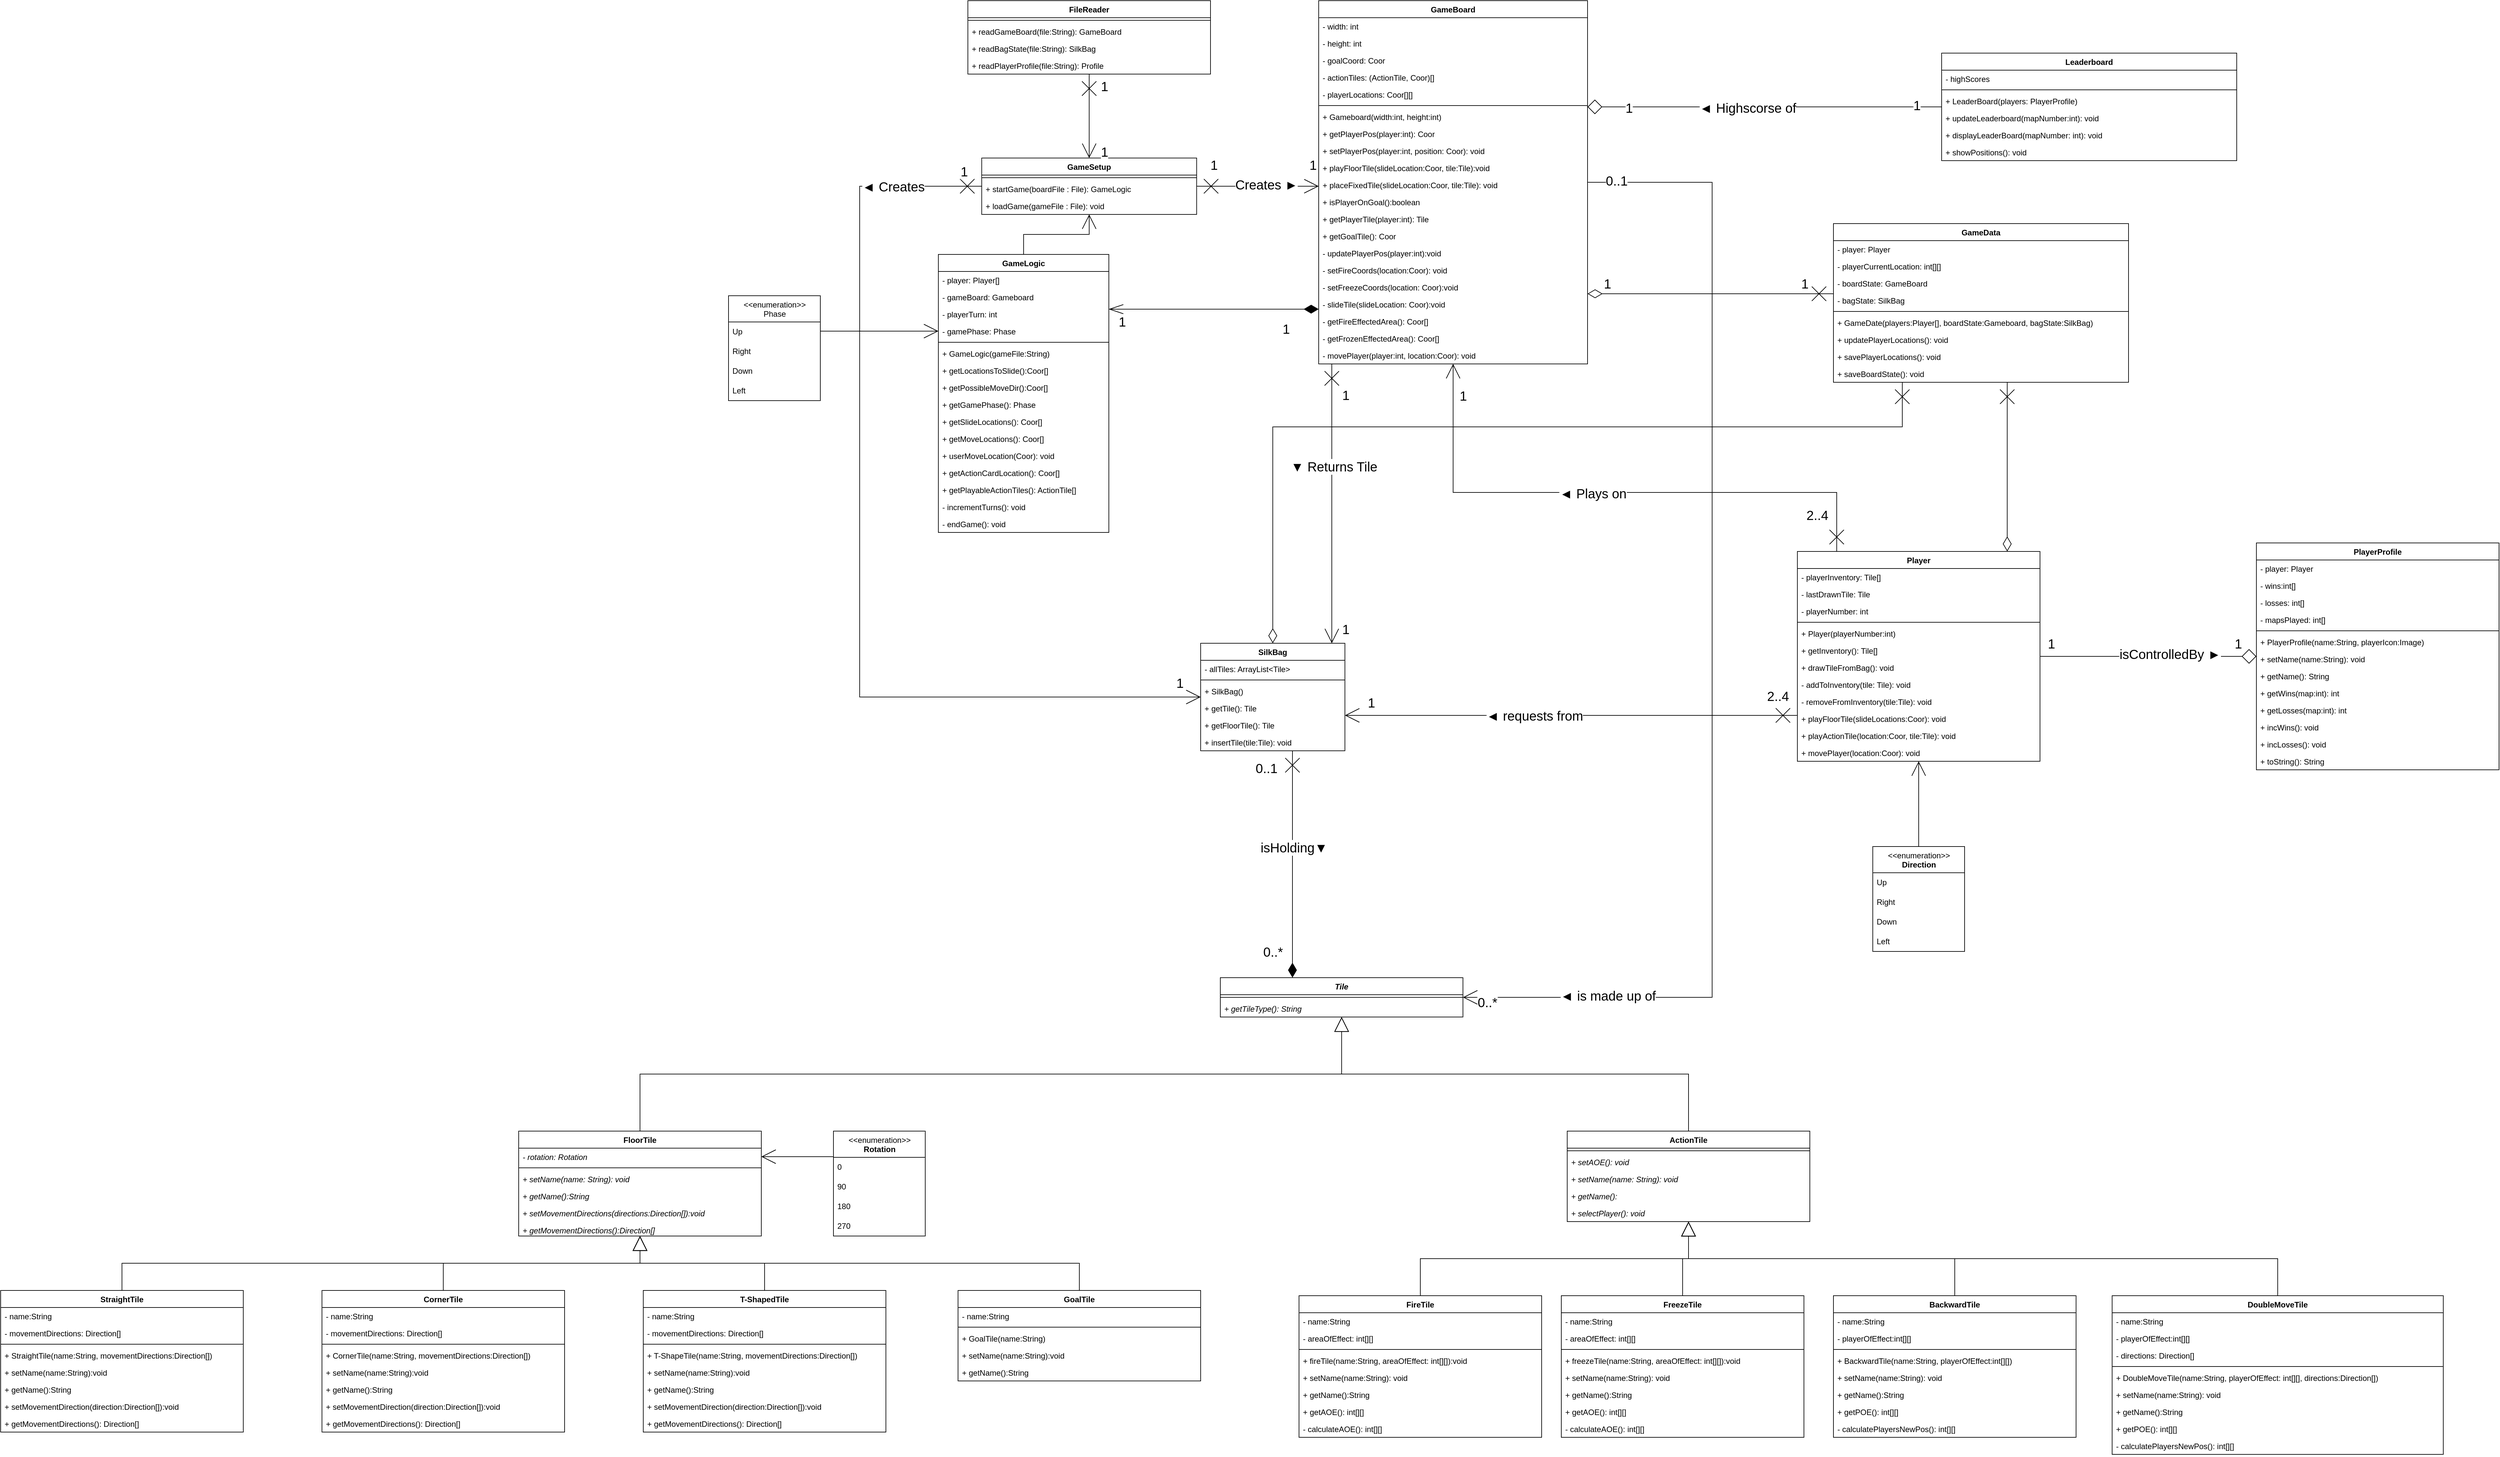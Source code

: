 <mxfile version="13.8.5" type="device"><diagram id="hc9EMMiAokFVV4D4Sd0b" name="Page-1"><mxGraphModel dx="2797" dy="617" grid="1" gridSize="10" guides="1" tooltips="1" connect="1" arrows="1" fold="1" page="1" pageScale="1" pageWidth="827" pageHeight="1169" math="0" shadow="0"><root><mxCell id="0"/><mxCell id="1" parent="0"/><mxCell id="r6h-WWT1z0xAQhpsZW0J-266" style="edgeStyle=elbowEdgeStyle;rounded=0;orthogonalLoop=1;jettySize=auto;elbow=vertical;html=1;startArrow=cross;startFill=0;startSize=20;endArrow=open;endFill=0;endSize=20;" edge="1" parent="1" source="jtDuvUq8apxMsSMiNYM2-15" target="r6h-WWT1z0xAQhpsZW0J-160"><mxGeometry relative="1" as="geometry"/></mxCell><mxCell id="r6h-WWT1z0xAQhpsZW0J-268" value="Creates ►" style="edgeLabel;html=1;align=center;verticalAlign=middle;resizable=0;points=[];fontSize=20;" vertex="1" connectable="0" parent="r6h-WWT1z0xAQhpsZW0J-266"><mxGeometry y="17" relative="1" as="geometry"><mxPoint x="13.12" y="14" as="offset"/></mxGeometry></mxCell><mxCell id="r6h-WWT1z0xAQhpsZW0J-269" value="1" style="edgeLabel;html=1;align=center;verticalAlign=middle;resizable=0;points=[];fontSize=20;" vertex="1" connectable="0" parent="r6h-WWT1z0xAQhpsZW0J-266"><mxGeometry x="0.698" relative="1" as="geometry"><mxPoint x="19" y="-33" as="offset"/></mxGeometry></mxCell><mxCell id="r6h-WWT1z0xAQhpsZW0J-270" value="1" style="edgeLabel;html=1;align=center;verticalAlign=middle;resizable=0;points=[];fontSize=20;" vertex="1" connectable="0" parent="r6h-WWT1z0xAQhpsZW0J-266"><mxGeometry y="-109" relative="1" as="geometry"><mxPoint x="-109" y="-142" as="offset"/></mxGeometry></mxCell><mxCell id="r6h-WWT1z0xAQhpsZW0J-345" value="1" style="edgeLabel;html=1;align=center;verticalAlign=middle;resizable=0;points=[];fontSize=20;" vertex="1" connectable="0" parent="r6h-WWT1z0xAQhpsZW0J-266"><mxGeometry y="-54" relative="1" as="geometry"><mxPoint x="-66.88" y="-87" as="offset"/></mxGeometry></mxCell><mxCell id="r6h-WWT1z0xAQhpsZW0J-271" style="edgeStyle=elbowEdgeStyle;rounded=0;orthogonalLoop=1;jettySize=auto;elbow=vertical;html=1;startArrow=cross;startFill=0;startSize=20;endArrow=open;endFill=0;endSize=20;" edge="1" parent="1" source="jtDuvUq8apxMsSMiNYM2-15" target="r6h-WWT1z0xAQhpsZW0J-14"><mxGeometry relative="1" as="geometry"><Array as="points"><mxPoint x="-50" y="360"/><mxPoint x="60" y="840"/></Array></mxGeometry></mxCell><mxCell id="r6h-WWT1z0xAQhpsZW0J-272" value="1" style="edgeLabel;html=1;align=center;verticalAlign=middle;resizable=0;points=[];fontSize=20;" vertex="1" connectable="0" parent="r6h-WWT1z0xAQhpsZW0J-271"><mxGeometry x="-0.915" y="1" relative="1" as="geometry"><mxPoint x="35.87" y="-24" as="offset"/></mxGeometry></mxCell><mxCell id="r6h-WWT1z0xAQhpsZW0J-273" value="◄ Creates" style="edgeLabel;html=1;align=center;verticalAlign=middle;resizable=0;points=[];fontSize=20;" vertex="1" connectable="0" parent="r6h-WWT1z0xAQhpsZW0J-271"><mxGeometry x="-0.818" relative="1" as="geometry"><mxPoint as="offset"/></mxGeometry></mxCell><mxCell id="r6h-WWT1z0xAQhpsZW0J-274" value="1" style="edgeLabel;html=1;align=center;verticalAlign=middle;resizable=0;points=[];fontSize=20;" vertex="1" connectable="0" parent="r6h-WWT1z0xAQhpsZW0J-271"><mxGeometry x="0.957" relative="1" as="geometry"><mxPoint y="-22" as="offset"/></mxGeometry></mxCell><mxCell id="jtDuvUq8apxMsSMiNYM2-15" value="GameSetup" style="swimlane;fontStyle=1;align=center;verticalAlign=top;childLayout=stackLayout;horizontal=1;startSize=26;horizontalStack=0;resizeParent=1;resizeParentMax=0;resizeLast=0;collapsible=1;marginBottom=0;" parent="1" vertex="1"><mxGeometry x="136.13" y="270" width="327.75" height="86" as="geometry"/></mxCell><mxCell id="jtDuvUq8apxMsSMiNYM2-16" value="" style="line;strokeWidth=1;fillColor=none;align=left;verticalAlign=middle;spacingTop=-1;spacingLeft=3;spacingRight=3;rotatable=0;labelPosition=right;points=[];portConstraint=eastwest;" parent="jtDuvUq8apxMsSMiNYM2-15" vertex="1"><mxGeometry y="26" width="327.75" height="8" as="geometry"/></mxCell><mxCell id="jtDuvUq8apxMsSMiNYM2-17" value="+ startGame(boardFile : File): GameLogic" style="text;strokeColor=none;fillColor=none;align=left;verticalAlign=top;spacingLeft=4;spacingRight=4;overflow=hidden;rotatable=0;points=[[0,0.5],[1,0.5]];portConstraint=eastwest;" parent="jtDuvUq8apxMsSMiNYM2-15" vertex="1"><mxGeometry y="34" width="327.75" height="26" as="geometry"/></mxCell><mxCell id="jtDuvUq8apxMsSMiNYM2-20" value="+ loadGame(gameFile : File): void" style="text;strokeColor=none;fillColor=none;align=left;verticalAlign=top;spacingLeft=4;spacingRight=4;overflow=hidden;rotatable=0;points=[[0,0.5],[1,0.5]];portConstraint=eastwest;" parent="jtDuvUq8apxMsSMiNYM2-15" vertex="1"><mxGeometry y="60" width="327.75" height="26" as="geometry"/></mxCell><mxCell id="r6h-WWT1z0xAQhpsZW0J-263" style="edgeStyle=elbowEdgeStyle;rounded=0;orthogonalLoop=1;jettySize=auto;html=1;startSize=20;endSize=20;elbow=vertical;endArrow=diamondThin;endFill=1;startArrow=openThin;startFill=0;" edge="1" parent="1" source="r6h-WWT1z0xAQhpsZW0J-2" target="r6h-WWT1z0xAQhpsZW0J-160"><mxGeometry relative="1" as="geometry"/></mxCell><mxCell id="r6h-WWT1z0xAQhpsZW0J-264" value="1" style="edgeLabel;html=1;align=center;verticalAlign=middle;resizable=0;points=[];fontSize=20;" vertex="1" connectable="0" parent="r6h-WWT1z0xAQhpsZW0J-263"><mxGeometry x="-0.637" y="-1" relative="1" as="geometry"><mxPoint x="-38.33" y="17.67" as="offset"/></mxGeometry></mxCell><mxCell id="r6h-WWT1z0xAQhpsZW0J-265" value="1" style="edgeLabel;html=1;align=center;verticalAlign=middle;resizable=0;points=[];fontSize=20;" vertex="1" connectable="0" parent="r6h-WWT1z0xAQhpsZW0J-263"><mxGeometry x="0.689" y="2" relative="1" as="geometry"><mxPoint y="31.29" as="offset"/></mxGeometry></mxCell><mxCell id="r6h-WWT1z0xAQhpsZW0J-367" style="edgeStyle=elbowEdgeStyle;rounded=0;orthogonalLoop=1;jettySize=auto;elbow=vertical;html=1;startArrow=none;startFill=0;startSize=20;endArrow=open;endFill=0;endSize=20;fontSize=20;" edge="1" parent="1" source="r6h-WWT1z0xAQhpsZW0J-2" target="jtDuvUq8apxMsSMiNYM2-15"><mxGeometry relative="1" as="geometry"/></mxCell><mxCell id="r6h-WWT1z0xAQhpsZW0J-2" value="GameLogic" style="swimlane;fontStyle=1;align=center;verticalAlign=top;childLayout=stackLayout;horizontal=1;startSize=26;horizontalStack=0;resizeParent=1;resizeParentMax=0;resizeLast=0;collapsible=1;marginBottom=0;" vertex="1" parent="1"><mxGeometry x="70" y="417" width="260" height="424" as="geometry"/></mxCell><mxCell id="r6h-WWT1z0xAQhpsZW0J-6" value="- player: Player[]" style="text;strokeColor=none;fillColor=none;align=left;verticalAlign=top;spacingLeft=4;spacingRight=4;overflow=hidden;rotatable=0;points=[[0,0.5],[1,0.5]];portConstraint=eastwest;" vertex="1" parent="r6h-WWT1z0xAQhpsZW0J-2"><mxGeometry y="26" width="260" height="26" as="geometry"/></mxCell><mxCell id="r6h-WWT1z0xAQhpsZW0J-7" value="- gameBoard: Gameboard" style="text;strokeColor=none;fillColor=none;align=left;verticalAlign=top;spacingLeft=4;spacingRight=4;overflow=hidden;rotatable=0;points=[[0,0.5],[1,0.5]];portConstraint=eastwest;" vertex="1" parent="r6h-WWT1z0xAQhpsZW0J-2"><mxGeometry y="52" width="260" height="26" as="geometry"/></mxCell><mxCell id="r6h-WWT1z0xAQhpsZW0J-8" value="- playerTurn: int" style="text;strokeColor=none;fillColor=none;align=left;verticalAlign=top;spacingLeft=4;spacingRight=4;overflow=hidden;rotatable=0;points=[[0,0.5],[1,0.5]];portConstraint=eastwest;" vertex="1" parent="r6h-WWT1z0xAQhpsZW0J-2"><mxGeometry y="78" width="260" height="26" as="geometry"/></mxCell><mxCell id="r6h-WWT1z0xAQhpsZW0J-304" value="- gamePhase: Phase " style="text;strokeColor=none;fillColor=none;align=left;verticalAlign=top;spacingLeft=4;spacingRight=4;overflow=hidden;rotatable=0;points=[[0,0.5],[1,0.5]];portConstraint=eastwest;" vertex="1" parent="r6h-WWT1z0xAQhpsZW0J-2"><mxGeometry y="104" width="260" height="26" as="geometry"/></mxCell><mxCell id="r6h-WWT1z0xAQhpsZW0J-3" value="" style="line;strokeWidth=1;fillColor=none;align=left;verticalAlign=middle;spacingTop=-1;spacingLeft=3;spacingRight=3;rotatable=0;labelPosition=right;points=[];portConstraint=eastwest;" vertex="1" parent="r6h-WWT1z0xAQhpsZW0J-2"><mxGeometry y="130" width="260" height="8" as="geometry"/></mxCell><mxCell id="r6h-WWT1z0xAQhpsZW0J-4" value="+ GameLogic(gameFile:String)" style="text;strokeColor=none;fillColor=none;align=left;verticalAlign=top;spacingLeft=4;spacingRight=4;overflow=hidden;rotatable=0;points=[[0,0.5],[1,0.5]];portConstraint=eastwest;" vertex="1" parent="r6h-WWT1z0xAQhpsZW0J-2"><mxGeometry y="138" width="260" height="26" as="geometry"/></mxCell><mxCell id="r6h-WWT1z0xAQhpsZW0J-9" value="+ getLocationsToSlide():Coor[]" style="text;strokeColor=none;fillColor=none;align=left;verticalAlign=top;spacingLeft=4;spacingRight=4;overflow=hidden;rotatable=0;points=[[0,0.5],[1,0.5]];portConstraint=eastwest;" vertex="1" parent="r6h-WWT1z0xAQhpsZW0J-2"><mxGeometry y="164" width="260" height="26" as="geometry"/></mxCell><mxCell id="r6h-WWT1z0xAQhpsZW0J-11" value="+ getPossibleMoveDir():Coor[]" style="text;strokeColor=none;fillColor=none;align=left;verticalAlign=top;spacingLeft=4;spacingRight=4;overflow=hidden;rotatable=0;points=[[0,0.5],[1,0.5]];portConstraint=eastwest;" vertex="1" parent="r6h-WWT1z0xAQhpsZW0J-2"><mxGeometry y="190" width="260" height="26" as="geometry"/></mxCell><mxCell id="r6h-WWT1z0xAQhpsZW0J-12" value="+ getGamePhase(): Phase" style="text;strokeColor=none;fillColor=none;align=left;verticalAlign=top;spacingLeft=4;spacingRight=4;overflow=hidden;rotatable=0;points=[[0,0.5],[1,0.5]];portConstraint=eastwest;" vertex="1" parent="r6h-WWT1z0xAQhpsZW0J-2"><mxGeometry y="216" width="260" height="26" as="geometry"/></mxCell><mxCell id="r6h-WWT1z0xAQhpsZW0J-313" value="+ getSlideLocations(): Coor[]" style="text;strokeColor=none;fillColor=none;align=left;verticalAlign=top;spacingLeft=4;spacingRight=4;overflow=hidden;rotatable=0;points=[[0,0.5],[1,0.5]];portConstraint=eastwest;" vertex="1" parent="r6h-WWT1z0xAQhpsZW0J-2"><mxGeometry y="242" width="260" height="26" as="geometry"/></mxCell><mxCell id="r6h-WWT1z0xAQhpsZW0J-312" value="+ getMoveLocations(): Coor[]" style="text;strokeColor=none;fillColor=none;align=left;verticalAlign=top;spacingLeft=4;spacingRight=4;overflow=hidden;rotatable=0;points=[[0,0.5],[1,0.5]];portConstraint=eastwest;" vertex="1" parent="r6h-WWT1z0xAQhpsZW0J-2"><mxGeometry y="268" width="260" height="26" as="geometry"/></mxCell><mxCell id="r6h-WWT1z0xAQhpsZW0J-315" value="+ userMoveLocation(Coor): void" style="text;strokeColor=none;fillColor=none;align=left;verticalAlign=top;spacingLeft=4;spacingRight=4;overflow=hidden;rotatable=0;points=[[0,0.5],[1,0.5]];portConstraint=eastwest;" vertex="1" parent="r6h-WWT1z0xAQhpsZW0J-2"><mxGeometry y="294" width="260" height="26" as="geometry"/></mxCell><mxCell id="r6h-WWT1z0xAQhpsZW0J-314" value="+ getActionCardLocation(): Coor[]" style="text;strokeColor=none;fillColor=none;align=left;verticalAlign=top;spacingLeft=4;spacingRight=4;overflow=hidden;rotatable=0;points=[[0,0.5],[1,0.5]];portConstraint=eastwest;" vertex="1" parent="r6h-WWT1z0xAQhpsZW0J-2"><mxGeometry y="320" width="260" height="26" as="geometry"/></mxCell><mxCell id="r6h-WWT1z0xAQhpsZW0J-10" value="+ getPlayableActionTiles(): ActionTile[]" style="text;strokeColor=none;fillColor=none;align=left;verticalAlign=top;spacingLeft=4;spacingRight=4;overflow=hidden;rotatable=0;points=[[0,0.5],[1,0.5]];portConstraint=eastwest;" vertex="1" parent="r6h-WWT1z0xAQhpsZW0J-2"><mxGeometry y="346" width="260" height="26" as="geometry"/></mxCell><mxCell id="r6h-WWT1z0xAQhpsZW0J-5" value="- incrementTurns(): void" style="text;strokeColor=none;fillColor=none;align=left;verticalAlign=top;spacingLeft=4;spacingRight=4;overflow=hidden;rotatable=0;points=[[0,0.5],[1,0.5]];portConstraint=eastwest;" vertex="1" parent="r6h-WWT1z0xAQhpsZW0J-2"><mxGeometry y="372" width="260" height="26" as="geometry"/></mxCell><mxCell id="r6h-WWT1z0xAQhpsZW0J-13" value="- endGame(): void" style="text;strokeColor=none;fillColor=none;align=left;verticalAlign=top;spacingLeft=4;spacingRight=4;overflow=hidden;rotatable=0;points=[[0,0.5],[1,0.5]];portConstraint=eastwest;" vertex="1" parent="r6h-WWT1z0xAQhpsZW0J-2"><mxGeometry y="398" width="260" height="26" as="geometry"/></mxCell><mxCell id="r6h-WWT1z0xAQhpsZW0J-320" style="edgeStyle=elbowEdgeStyle;rounded=0;orthogonalLoop=1;jettySize=auto;html=1;startArrow=cross;startFill=0;startSize=20;endArrow=diamondThin;endFill=1;endSize=20;" edge="1" parent="1" source="r6h-WWT1z0xAQhpsZW0J-14" target="r6h-WWT1z0xAQhpsZW0J-26"><mxGeometry relative="1" as="geometry"><Array as="points"><mxPoint x="610" y="1200"/></Array></mxGeometry></mxCell><mxCell id="r6h-WWT1z0xAQhpsZW0J-362" value="0..*" style="edgeLabel;html=1;align=center;verticalAlign=middle;resizable=0;points=[];fontSize=20;" vertex="1" connectable="0" parent="r6h-WWT1z0xAQhpsZW0J-320"><mxGeometry x="0.752" y="-3" relative="1" as="geometry"><mxPoint x="-27" y="2.47" as="offset"/></mxGeometry></mxCell><mxCell id="r6h-WWT1z0xAQhpsZW0J-363" value="0..1" style="edgeLabel;html=1;align=center;verticalAlign=middle;resizable=0;points=[];fontSize=20;" vertex="1" connectable="0" parent="r6h-WWT1z0xAQhpsZW0J-320"><mxGeometry x="-0.771" y="3" relative="1" as="geometry"><mxPoint x="-43" y="-14" as="offset"/></mxGeometry></mxCell><mxCell id="r6h-WWT1z0xAQhpsZW0J-364" value="isHolding▼" style="edgeLabel;html=1;align=center;verticalAlign=middle;resizable=0;points=[];fontSize=20;" vertex="1" connectable="0" parent="r6h-WWT1z0xAQhpsZW0J-320"><mxGeometry x="-0.152" y="2" relative="1" as="geometry"><mxPoint as="offset"/></mxGeometry></mxCell><mxCell id="r6h-WWT1z0xAQhpsZW0J-14" value="SilkBag" style="swimlane;fontStyle=1;align=center;verticalAlign=top;childLayout=stackLayout;horizontal=1;startSize=26;horizontalStack=0;resizeParent=1;resizeParentMax=0;resizeLast=0;collapsible=1;marginBottom=0;" vertex="1" parent="1"><mxGeometry x="470" y="1010" width="220" height="164" as="geometry"/></mxCell><mxCell id="r6h-WWT1z0xAQhpsZW0J-15" value="- allTiles: ArrayList&lt;Tile&gt;" style="text;strokeColor=none;fillColor=none;align=left;verticalAlign=top;spacingLeft=4;spacingRight=4;overflow=hidden;rotatable=0;points=[[0,0.5],[1,0.5]];portConstraint=eastwest;" vertex="1" parent="r6h-WWT1z0xAQhpsZW0J-14"><mxGeometry y="26" width="220" height="26" as="geometry"/></mxCell><mxCell id="r6h-WWT1z0xAQhpsZW0J-18" value="" style="line;strokeWidth=1;fillColor=none;align=left;verticalAlign=middle;spacingTop=-1;spacingLeft=3;spacingRight=3;rotatable=0;labelPosition=right;points=[];portConstraint=eastwest;" vertex="1" parent="r6h-WWT1z0xAQhpsZW0J-14"><mxGeometry y="52" width="220" height="8" as="geometry"/></mxCell><mxCell id="r6h-WWT1z0xAQhpsZW0J-19" value="+ SilkBag()" style="text;strokeColor=none;fillColor=none;align=left;verticalAlign=top;spacingLeft=4;spacingRight=4;overflow=hidden;rotatable=0;points=[[0,0.5],[1,0.5]];portConstraint=eastwest;" vertex="1" parent="r6h-WWT1z0xAQhpsZW0J-14"><mxGeometry y="60" width="220" height="26" as="geometry"/></mxCell><mxCell id="r6h-WWT1z0xAQhpsZW0J-21" value="+ getTile(): Tile" style="text;strokeColor=none;fillColor=none;align=left;verticalAlign=top;spacingLeft=4;spacingRight=4;overflow=hidden;rotatable=0;points=[[0,0.5],[1,0.5]];portConstraint=eastwest;" vertex="1" parent="r6h-WWT1z0xAQhpsZW0J-14"><mxGeometry y="86" width="220" height="26" as="geometry"/></mxCell><mxCell id="r6h-WWT1z0xAQhpsZW0J-317" value="+ getFloorTile(): Tile" style="text;strokeColor=none;fillColor=none;align=left;verticalAlign=top;spacingLeft=4;spacingRight=4;overflow=hidden;rotatable=0;points=[[0,0.5],[1,0.5]];portConstraint=eastwest;" vertex="1" parent="r6h-WWT1z0xAQhpsZW0J-14"><mxGeometry y="112" width="220" height="26" as="geometry"/></mxCell><mxCell id="r6h-WWT1z0xAQhpsZW0J-319" value="+ insertTile(tile:Tile): void" style="text;strokeColor=none;fillColor=none;align=left;verticalAlign=top;spacingLeft=4;spacingRight=4;overflow=hidden;rotatable=0;points=[[0,0.5],[1,0.5]];portConstraint=eastwest;" vertex="1" parent="r6h-WWT1z0xAQhpsZW0J-14"><mxGeometry y="138" width="220" height="26" as="geometry"/></mxCell><mxCell id="r6h-WWT1z0xAQhpsZW0J-26" value="Tile" style="swimlane;fontStyle=3;align=center;verticalAlign=top;childLayout=stackLayout;horizontal=1;startSize=26;horizontalStack=0;resizeParent=1;resizeParentMax=0;resizeLast=0;collapsible=1;marginBottom=0;" vertex="1" parent="1"><mxGeometry x="500" y="1520" width="370" height="60" as="geometry"/></mxCell><mxCell id="r6h-WWT1z0xAQhpsZW0J-29" value="" style="line;strokeWidth=1;fillColor=none;align=left;verticalAlign=middle;spacingTop=-1;spacingLeft=3;spacingRight=3;rotatable=0;labelPosition=right;points=[];portConstraint=eastwest;" vertex="1" parent="r6h-WWT1z0xAQhpsZW0J-26"><mxGeometry y="26" width="370" height="8" as="geometry"/></mxCell><mxCell id="r6h-WWT1z0xAQhpsZW0J-30" value="+ getTileType(): String" style="text;strokeColor=none;fillColor=none;align=left;verticalAlign=top;spacingLeft=4;spacingRight=4;overflow=hidden;rotatable=0;points=[[0,0.5],[1,0.5]];portConstraint=eastwest;fontStyle=2" vertex="1" parent="r6h-WWT1z0xAQhpsZW0J-26"><mxGeometry y="34" width="370" height="26" as="geometry"/></mxCell><mxCell id="r6h-WWT1z0xAQhpsZW0J-327" style="edgeStyle=elbowEdgeStyle;rounded=0;orthogonalLoop=1;jettySize=auto;elbow=vertical;html=1;startArrow=none;startFill=0;startSize=20;endArrow=open;endFill=0;endSize=20;" edge="1" parent="1" source="r6h-WWT1z0xAQhpsZW0J-57" target="r6h-WWT1z0xAQhpsZW0J-246"><mxGeometry relative="1" as="geometry"/></mxCell><mxCell id="r6h-WWT1z0xAQhpsZW0J-57" value="&amp;lt;&amp;lt;enumeration&amp;gt;&amp;gt;&lt;br&gt;&lt;b&gt;Direction&lt;/b&gt;" style="swimlane;fontStyle=0;align=center;verticalAlign=top;childLayout=stackLayout;horizontal=1;startSize=40;horizontalStack=0;resizeParent=1;resizeParentMax=0;resizeLast=0;collapsible=0;marginBottom=0;html=1;rounded=0;comic=0;" vertex="1" parent="1"><mxGeometry x="1495" y="1320" width="140" height="160" as="geometry"/></mxCell><mxCell id="r6h-WWT1z0xAQhpsZW0J-61" value="Up" style="text;html=1;strokeColor=none;fillColor=none;align=left;verticalAlign=middle;spacingLeft=4;spacingRight=4;overflow=hidden;rotatable=0;points=[[0,0.5],[1,0.5]];portConstraint=eastwest;" vertex="1" parent="r6h-WWT1z0xAQhpsZW0J-57"><mxGeometry y="40" width="140" height="30" as="geometry"/></mxCell><mxCell id="r6h-WWT1z0xAQhpsZW0J-60" value="Right" style="text;html=1;strokeColor=none;fillColor=none;align=left;verticalAlign=middle;spacingLeft=4;spacingRight=4;overflow=hidden;rotatable=0;points=[[0,0.5],[1,0.5]];portConstraint=eastwest;" vertex="1" parent="r6h-WWT1z0xAQhpsZW0J-57"><mxGeometry y="70" width="140" height="30" as="geometry"/></mxCell><mxCell id="r6h-WWT1z0xAQhpsZW0J-58" value="Down" style="text;html=1;strokeColor=none;fillColor=none;align=left;verticalAlign=middle;spacingLeft=4;spacingRight=4;overflow=hidden;rotatable=0;points=[[0,0.5],[1,0.5]];portConstraint=eastwest;" vertex="1" parent="r6h-WWT1z0xAQhpsZW0J-57"><mxGeometry y="100" width="140" height="30" as="geometry"/></mxCell><mxCell id="r6h-WWT1z0xAQhpsZW0J-59" value="Left" style="text;html=1;strokeColor=none;fillColor=none;align=left;verticalAlign=middle;spacingLeft=4;spacingRight=4;overflow=hidden;rotatable=0;points=[[0,0.5],[1,0.5]];portConstraint=eastwest;" vertex="1" parent="r6h-WWT1z0xAQhpsZW0J-57"><mxGeometry y="130" width="140" height="30" as="geometry"/></mxCell><mxCell id="r6h-WWT1z0xAQhpsZW0J-329" style="edgeStyle=elbowEdgeStyle;rounded=0;orthogonalLoop=1;jettySize=auto;elbow=vertical;html=1;startArrow=none;startFill=0;startSize=20;endArrow=block;endFill=0;endSize=20;" edge="1" parent="1" source="r6h-WWT1z0xAQhpsZW0J-62" target="r6h-WWT1z0xAQhpsZW0J-26"><mxGeometry relative="1" as="geometry"/></mxCell><mxCell id="r6h-WWT1z0xAQhpsZW0J-62" value="ActionTile" style="swimlane;fontStyle=1;align=center;verticalAlign=top;childLayout=stackLayout;horizontal=1;startSize=26;horizontalStack=0;resizeParent=1;resizeParentMax=0;resizeLast=0;collapsible=1;marginBottom=0;" vertex="1" parent="1"><mxGeometry x="1029" y="1754" width="370" height="138" as="geometry"/></mxCell><mxCell id="r6h-WWT1z0xAQhpsZW0J-65" value="" style="line;strokeWidth=1;fillColor=none;align=left;verticalAlign=middle;spacingTop=-1;spacingLeft=3;spacingRight=3;rotatable=0;labelPosition=right;points=[];portConstraint=eastwest;" vertex="1" parent="r6h-WWT1z0xAQhpsZW0J-62"><mxGeometry y="26" width="370" height="8" as="geometry"/></mxCell><mxCell id="r6h-WWT1z0xAQhpsZW0J-66" value="+ setAOE(): void" style="text;strokeColor=none;fillColor=none;align=left;verticalAlign=top;spacingLeft=4;spacingRight=4;overflow=hidden;rotatable=0;points=[[0,0.5],[1,0.5]];portConstraint=eastwest;fontStyle=2" vertex="1" parent="r6h-WWT1z0xAQhpsZW0J-62"><mxGeometry y="34" width="370" height="26" as="geometry"/></mxCell><mxCell id="r6h-WWT1z0xAQhpsZW0J-63" value="+ setName(name: String): void" style="text;strokeColor=none;fillColor=none;align=left;verticalAlign=top;spacingLeft=4;spacingRight=4;overflow=hidden;rotatable=0;points=[[0,0.5],[1,0.5]];portConstraint=eastwest;fontStyle=2" vertex="1" parent="r6h-WWT1z0xAQhpsZW0J-62"><mxGeometry y="60" width="370" height="26" as="geometry"/></mxCell><mxCell id="r6h-WWT1z0xAQhpsZW0J-64" value="+ getName():" style="text;strokeColor=none;fillColor=none;align=left;verticalAlign=top;spacingLeft=4;spacingRight=4;overflow=hidden;rotatable=0;points=[[0,0.5],[1,0.5]];portConstraint=eastwest;fontStyle=2" vertex="1" parent="r6h-WWT1z0xAQhpsZW0J-62"><mxGeometry y="86" width="370" height="26" as="geometry"/></mxCell><mxCell id="r6h-WWT1z0xAQhpsZW0J-67" value="+ selectPlayer(): void" style="text;strokeColor=none;fillColor=none;align=left;verticalAlign=top;spacingLeft=4;spacingRight=4;overflow=hidden;rotatable=0;points=[[0,0.5],[1,0.5]];portConstraint=eastwest;fontStyle=2" vertex="1" parent="r6h-WWT1z0xAQhpsZW0J-62"><mxGeometry y="112" width="370" height="26" as="geometry"/></mxCell><mxCell id="r6h-WWT1z0xAQhpsZW0J-332" style="edgeStyle=elbowEdgeStyle;rounded=0;orthogonalLoop=1;jettySize=auto;elbow=vertical;html=1;startArrow=none;startFill=0;startSize=20;endArrow=block;endFill=0;endSize=20;" edge="1" parent="1" source="r6h-WWT1z0xAQhpsZW0J-78" target="r6h-WWT1z0xAQhpsZW0J-62"><mxGeometry relative="1" as="geometry"/></mxCell><mxCell id="r6h-WWT1z0xAQhpsZW0J-78" value="FireTile" style="swimlane;fontStyle=1;align=center;verticalAlign=top;childLayout=stackLayout;horizontal=1;startSize=26;horizontalStack=0;resizeParent=1;resizeParentMax=0;resizeLast=0;collapsible=1;marginBottom=0;" vertex="1" parent="1"><mxGeometry x="620" y="2005.0" width="370" height="216" as="geometry"/></mxCell><mxCell id="r6h-WWT1z0xAQhpsZW0J-79" value="- name:String" style="text;strokeColor=none;fillColor=none;align=left;verticalAlign=top;spacingLeft=4;spacingRight=4;overflow=hidden;rotatable=0;points=[[0,0.5],[1,0.5]];portConstraint=eastwest;fontStyle=0" vertex="1" parent="r6h-WWT1z0xAQhpsZW0J-78"><mxGeometry y="26" width="370" height="26" as="geometry"/></mxCell><mxCell id="r6h-WWT1z0xAQhpsZW0J-80" value="- areaOfEffect: int[][]" style="text;strokeColor=none;fillColor=none;align=left;verticalAlign=top;spacingLeft=4;spacingRight=4;overflow=hidden;rotatable=0;points=[[0,0.5],[1,0.5]];portConstraint=eastwest;fontStyle=0" vertex="1" parent="r6h-WWT1z0xAQhpsZW0J-78"><mxGeometry y="52" width="370" height="26" as="geometry"/></mxCell><mxCell id="r6h-WWT1z0xAQhpsZW0J-81" value="" style="line;strokeWidth=1;fillColor=none;align=left;verticalAlign=middle;spacingTop=-1;spacingLeft=3;spacingRight=3;rotatable=0;labelPosition=right;points=[];portConstraint=eastwest;" vertex="1" parent="r6h-WWT1z0xAQhpsZW0J-78"><mxGeometry y="78" width="370" height="8" as="geometry"/></mxCell><mxCell id="r6h-WWT1z0xAQhpsZW0J-82" value="+ fireTile(name:String, areaOfEffect: int[][]):void" style="text;strokeColor=none;fillColor=none;align=left;verticalAlign=top;spacingLeft=4;spacingRight=4;overflow=hidden;rotatable=0;points=[[0,0.5],[1,0.5]];portConstraint=eastwest;fontStyle=0" vertex="1" parent="r6h-WWT1z0xAQhpsZW0J-78"><mxGeometry y="86" width="370" height="26" as="geometry"/></mxCell><mxCell id="r6h-WWT1z0xAQhpsZW0J-83" value="+ setName(name:String): void" style="text;strokeColor=none;fillColor=none;align=left;verticalAlign=top;spacingLeft=4;spacingRight=4;overflow=hidden;rotatable=0;points=[[0,0.5],[1,0.5]];portConstraint=eastwest;fontStyle=0" vertex="1" parent="r6h-WWT1z0xAQhpsZW0J-78"><mxGeometry y="112" width="370" height="26" as="geometry"/></mxCell><mxCell id="r6h-WWT1z0xAQhpsZW0J-84" value="+ getName():String" style="text;strokeColor=none;fillColor=none;align=left;verticalAlign=top;spacingLeft=4;spacingRight=4;overflow=hidden;rotatable=0;points=[[0,0.5],[1,0.5]];portConstraint=eastwest;fontStyle=0" vertex="1" parent="r6h-WWT1z0xAQhpsZW0J-78"><mxGeometry y="138" width="370" height="26" as="geometry"/></mxCell><mxCell id="r6h-WWT1z0xAQhpsZW0J-85" value="+ getAOE(): int[][]" style="text;strokeColor=none;fillColor=none;align=left;verticalAlign=top;spacingLeft=4;spacingRight=4;overflow=hidden;rotatable=0;points=[[0,0.5],[1,0.5]];portConstraint=eastwest;fontStyle=0" vertex="1" parent="r6h-WWT1z0xAQhpsZW0J-78"><mxGeometry y="164" width="370" height="26" as="geometry"/></mxCell><mxCell id="r6h-WWT1z0xAQhpsZW0J-86" value="- calculateAOE(): int[][]" style="text;strokeColor=none;fillColor=none;align=left;verticalAlign=top;spacingLeft=4;spacingRight=4;overflow=hidden;rotatable=0;points=[[0,0.5],[1,0.5]];portConstraint=eastwest;fontStyle=0" vertex="1" parent="r6h-WWT1z0xAQhpsZW0J-78"><mxGeometry y="190" width="370" height="26" as="geometry"/></mxCell><mxCell id="r6h-WWT1z0xAQhpsZW0J-333" style="edgeStyle=elbowEdgeStyle;rounded=0;orthogonalLoop=1;jettySize=auto;elbow=vertical;html=1;startArrow=none;startFill=0;startSize=20;endArrow=block;endFill=0;endSize=20;" edge="1" parent="1" source="r6h-WWT1z0xAQhpsZW0J-87" target="r6h-WWT1z0xAQhpsZW0J-62"><mxGeometry relative="1" as="geometry"/></mxCell><mxCell id="r6h-WWT1z0xAQhpsZW0J-87" value="FreezeTile" style="swimlane;fontStyle=1;align=center;verticalAlign=top;childLayout=stackLayout;horizontal=1;startSize=26;horizontalStack=0;resizeParent=1;resizeParentMax=0;resizeLast=0;collapsible=1;marginBottom=0;" vertex="1" parent="1"><mxGeometry x="1020" y="2005" width="370" height="216" as="geometry"/></mxCell><mxCell id="r6h-WWT1z0xAQhpsZW0J-88" value="- name:String" style="text;strokeColor=none;fillColor=none;align=left;verticalAlign=top;spacingLeft=4;spacingRight=4;overflow=hidden;rotatable=0;points=[[0,0.5],[1,0.5]];portConstraint=eastwest;fontStyle=0" vertex="1" parent="r6h-WWT1z0xAQhpsZW0J-87"><mxGeometry y="26" width="370" height="26" as="geometry"/></mxCell><mxCell id="r6h-WWT1z0xAQhpsZW0J-89" value="- areaOfEffect: int[][]" style="text;strokeColor=none;fillColor=none;align=left;verticalAlign=top;spacingLeft=4;spacingRight=4;overflow=hidden;rotatable=0;points=[[0,0.5],[1,0.5]];portConstraint=eastwest;fontStyle=0" vertex="1" parent="r6h-WWT1z0xAQhpsZW0J-87"><mxGeometry y="52" width="370" height="26" as="geometry"/></mxCell><mxCell id="r6h-WWT1z0xAQhpsZW0J-90" value="" style="line;strokeWidth=1;fillColor=none;align=left;verticalAlign=middle;spacingTop=-1;spacingLeft=3;spacingRight=3;rotatable=0;labelPosition=right;points=[];portConstraint=eastwest;" vertex="1" parent="r6h-WWT1z0xAQhpsZW0J-87"><mxGeometry y="78" width="370" height="8" as="geometry"/></mxCell><mxCell id="r6h-WWT1z0xAQhpsZW0J-91" value="+ freezeTile(name:String, areaOfEffect: int[][]):void" style="text;strokeColor=none;fillColor=none;align=left;verticalAlign=top;spacingLeft=4;spacingRight=4;overflow=hidden;rotatable=0;points=[[0,0.5],[1,0.5]];portConstraint=eastwest;fontStyle=0" vertex="1" parent="r6h-WWT1z0xAQhpsZW0J-87"><mxGeometry y="86" width="370" height="26" as="geometry"/></mxCell><mxCell id="r6h-WWT1z0xAQhpsZW0J-92" value="+ setName(name:String): void" style="text;strokeColor=none;fillColor=none;align=left;verticalAlign=top;spacingLeft=4;spacingRight=4;overflow=hidden;rotatable=0;points=[[0,0.5],[1,0.5]];portConstraint=eastwest;fontStyle=0" vertex="1" parent="r6h-WWT1z0xAQhpsZW0J-87"><mxGeometry y="112" width="370" height="26" as="geometry"/></mxCell><mxCell id="r6h-WWT1z0xAQhpsZW0J-93" value="+ getName():String" style="text;strokeColor=none;fillColor=none;align=left;verticalAlign=top;spacingLeft=4;spacingRight=4;overflow=hidden;rotatable=0;points=[[0,0.5],[1,0.5]];portConstraint=eastwest;fontStyle=0" vertex="1" parent="r6h-WWT1z0xAQhpsZW0J-87"><mxGeometry y="138" width="370" height="26" as="geometry"/></mxCell><mxCell id="r6h-WWT1z0xAQhpsZW0J-94" value="+ getAOE(): int[][]" style="text;strokeColor=none;fillColor=none;align=left;verticalAlign=top;spacingLeft=4;spacingRight=4;overflow=hidden;rotatable=0;points=[[0,0.5],[1,0.5]];portConstraint=eastwest;fontStyle=0" vertex="1" parent="r6h-WWT1z0xAQhpsZW0J-87"><mxGeometry y="164" width="370" height="26" as="geometry"/></mxCell><mxCell id="r6h-WWT1z0xAQhpsZW0J-95" value="- calculateAOE(): int[][]" style="text;strokeColor=none;fillColor=none;align=left;verticalAlign=top;spacingLeft=4;spacingRight=4;overflow=hidden;rotatable=0;points=[[0,0.5],[1,0.5]];portConstraint=eastwest;fontStyle=0" vertex="1" parent="r6h-WWT1z0xAQhpsZW0J-87"><mxGeometry y="190" width="370" height="26" as="geometry"/></mxCell><mxCell id="r6h-WWT1z0xAQhpsZW0J-334" style="edgeStyle=elbowEdgeStyle;rounded=0;orthogonalLoop=1;jettySize=auto;elbow=vertical;html=1;startArrow=none;startFill=0;startSize=20;endArrow=block;endFill=0;endSize=20;" edge="1" parent="1" source="r6h-WWT1z0xAQhpsZW0J-96" target="r6h-WWT1z0xAQhpsZW0J-62"><mxGeometry relative="1" as="geometry"/></mxCell><mxCell id="r6h-WWT1z0xAQhpsZW0J-96" value="BackwardTile" style="swimlane;fontStyle=1;align=center;verticalAlign=top;childLayout=stackLayout;horizontal=1;startSize=26;horizontalStack=0;resizeParent=1;resizeParentMax=0;resizeLast=0;collapsible=1;marginBottom=0;" vertex="1" parent="1"><mxGeometry x="1435" y="2005" width="370" height="216" as="geometry"/></mxCell><mxCell id="r6h-WWT1z0xAQhpsZW0J-97" value="- name:String" style="text;strokeColor=none;fillColor=none;align=left;verticalAlign=top;spacingLeft=4;spacingRight=4;overflow=hidden;rotatable=0;points=[[0,0.5],[1,0.5]];portConstraint=eastwest;fontStyle=0" vertex="1" parent="r6h-WWT1z0xAQhpsZW0J-96"><mxGeometry y="26" width="370" height="26" as="geometry"/></mxCell><mxCell id="r6h-WWT1z0xAQhpsZW0J-98" value="- playerOfEffect:int[][]" style="text;strokeColor=none;fillColor=none;align=left;verticalAlign=top;spacingLeft=4;spacingRight=4;overflow=hidden;rotatable=0;points=[[0,0.5],[1,0.5]];portConstraint=eastwest;fontStyle=0" vertex="1" parent="r6h-WWT1z0xAQhpsZW0J-96"><mxGeometry y="52" width="370" height="26" as="geometry"/></mxCell><mxCell id="r6h-WWT1z0xAQhpsZW0J-99" value="" style="line;strokeWidth=1;fillColor=none;align=left;verticalAlign=middle;spacingTop=-1;spacingLeft=3;spacingRight=3;rotatable=0;labelPosition=right;points=[];portConstraint=eastwest;" vertex="1" parent="r6h-WWT1z0xAQhpsZW0J-96"><mxGeometry y="78" width="370" height="8" as="geometry"/></mxCell><mxCell id="r6h-WWT1z0xAQhpsZW0J-100" value="+ BackwardTile(name:String, playerOfEffect:int[][])" style="text;strokeColor=none;fillColor=none;align=left;verticalAlign=top;spacingLeft=4;spacingRight=4;overflow=hidden;rotatable=0;points=[[0,0.5],[1,0.5]];portConstraint=eastwest;fontStyle=0" vertex="1" parent="r6h-WWT1z0xAQhpsZW0J-96"><mxGeometry y="86" width="370" height="26" as="geometry"/></mxCell><mxCell id="r6h-WWT1z0xAQhpsZW0J-101" value="+ setName(name:String): void" style="text;strokeColor=none;fillColor=none;align=left;verticalAlign=top;spacingLeft=4;spacingRight=4;overflow=hidden;rotatable=0;points=[[0,0.5],[1,0.5]];portConstraint=eastwest;fontStyle=0" vertex="1" parent="r6h-WWT1z0xAQhpsZW0J-96"><mxGeometry y="112" width="370" height="26" as="geometry"/></mxCell><mxCell id="r6h-WWT1z0xAQhpsZW0J-102" value="+ getName():String" style="text;strokeColor=none;fillColor=none;align=left;verticalAlign=top;spacingLeft=4;spacingRight=4;overflow=hidden;rotatable=0;points=[[0,0.5],[1,0.5]];portConstraint=eastwest;fontStyle=0" vertex="1" parent="r6h-WWT1z0xAQhpsZW0J-96"><mxGeometry y="138" width="370" height="26" as="geometry"/></mxCell><mxCell id="r6h-WWT1z0xAQhpsZW0J-103" value="+ getPOE(): int[][]" style="text;strokeColor=none;fillColor=none;align=left;verticalAlign=top;spacingLeft=4;spacingRight=4;overflow=hidden;rotatable=0;points=[[0,0.5],[1,0.5]];portConstraint=eastwest;fontStyle=0" vertex="1" parent="r6h-WWT1z0xAQhpsZW0J-96"><mxGeometry y="164" width="370" height="26" as="geometry"/></mxCell><mxCell id="r6h-WWT1z0xAQhpsZW0J-104" value="- calculatePlayersNewPos(): int[][]" style="text;strokeColor=none;fillColor=none;align=left;verticalAlign=top;spacingLeft=4;spacingRight=4;overflow=hidden;rotatable=0;points=[[0,0.5],[1,0.5]];portConstraint=eastwest;fontStyle=0" vertex="1" parent="r6h-WWT1z0xAQhpsZW0J-96"><mxGeometry y="190" width="370" height="26" as="geometry"/></mxCell><mxCell id="r6h-WWT1z0xAQhpsZW0J-335" style="edgeStyle=elbowEdgeStyle;rounded=0;orthogonalLoop=1;jettySize=auto;elbow=vertical;html=1;startArrow=none;startFill=0;startSize=20;endArrow=block;endFill=0;endSize=20;" edge="1" parent="1" source="r6h-WWT1z0xAQhpsZW0J-105" target="r6h-WWT1z0xAQhpsZW0J-62"><mxGeometry relative="1" as="geometry"/></mxCell><mxCell id="r6h-WWT1z0xAQhpsZW0J-105" value="DoubleMoveTile" style="swimlane;fontStyle=1;align=center;verticalAlign=top;childLayout=stackLayout;horizontal=1;startSize=26;horizontalStack=0;resizeParent=1;resizeParentMax=0;resizeLast=0;collapsible=1;marginBottom=0;autosize=0;" vertex="1" parent="1"><mxGeometry x="1860" y="2005" width="505" height="242" as="geometry"/></mxCell><mxCell id="r6h-WWT1z0xAQhpsZW0J-106" value="- name:String" style="text;strokeColor=none;fillColor=none;align=left;verticalAlign=top;spacingLeft=4;spacingRight=4;overflow=hidden;rotatable=0;points=[[0,0.5],[1,0.5]];portConstraint=eastwest;fontStyle=0" vertex="1" parent="r6h-WWT1z0xAQhpsZW0J-105"><mxGeometry y="26" width="505" height="26" as="geometry"/></mxCell><mxCell id="r6h-WWT1z0xAQhpsZW0J-107" value="- playerOfEffect:int[][]" style="text;strokeColor=none;fillColor=none;align=left;verticalAlign=top;spacingLeft=4;spacingRight=4;overflow=hidden;rotatable=0;points=[[0,0.5],[1,0.5]];portConstraint=eastwest;fontStyle=0" vertex="1" parent="r6h-WWT1z0xAQhpsZW0J-105"><mxGeometry y="52" width="505" height="26" as="geometry"/></mxCell><mxCell id="r6h-WWT1z0xAQhpsZW0J-114" value="- directions: Direction[]" style="text;strokeColor=none;fillColor=none;align=left;verticalAlign=top;spacingLeft=4;spacingRight=4;overflow=hidden;rotatable=0;points=[[0,0.5],[1,0.5]];portConstraint=eastwest;fontStyle=0" vertex="1" parent="r6h-WWT1z0xAQhpsZW0J-105"><mxGeometry y="78" width="505" height="26" as="geometry"/></mxCell><mxCell id="r6h-WWT1z0xAQhpsZW0J-108" value="" style="line;strokeWidth=1;fillColor=none;align=left;verticalAlign=middle;spacingTop=-1;spacingLeft=3;spacingRight=3;rotatable=0;labelPosition=right;points=[];portConstraint=eastwest;" vertex="1" parent="r6h-WWT1z0xAQhpsZW0J-105"><mxGeometry y="104" width="505" height="8" as="geometry"/></mxCell><mxCell id="r6h-WWT1z0xAQhpsZW0J-109" value="+ DoubleMoveTile(name:String, playerOfEffect: int[][], directions:Direction[])" style="text;strokeColor=none;fillColor=none;align=left;verticalAlign=top;spacingLeft=4;spacingRight=4;overflow=hidden;rotatable=0;points=[[0,0.5],[1,0.5]];portConstraint=eastwest;fontStyle=0" vertex="1" parent="r6h-WWT1z0xAQhpsZW0J-105"><mxGeometry y="112" width="505" height="26" as="geometry"/></mxCell><mxCell id="r6h-WWT1z0xAQhpsZW0J-110" value="+ setName(name:String): void" style="text;strokeColor=none;fillColor=none;align=left;verticalAlign=top;spacingLeft=4;spacingRight=4;overflow=hidden;rotatable=0;points=[[0,0.5],[1,0.5]];portConstraint=eastwest;fontStyle=0" vertex="1" parent="r6h-WWT1z0xAQhpsZW0J-105"><mxGeometry y="138" width="505" height="26" as="geometry"/></mxCell><mxCell id="r6h-WWT1z0xAQhpsZW0J-111" value="+ getName():String" style="text;strokeColor=none;fillColor=none;align=left;verticalAlign=top;spacingLeft=4;spacingRight=4;overflow=hidden;rotatable=0;points=[[0,0.5],[1,0.5]];portConstraint=eastwest;fontStyle=0" vertex="1" parent="r6h-WWT1z0xAQhpsZW0J-105"><mxGeometry y="164" width="505" height="26" as="geometry"/></mxCell><mxCell id="r6h-WWT1z0xAQhpsZW0J-112" value="+ getPOE(): int[][]" style="text;strokeColor=none;fillColor=none;align=left;verticalAlign=top;spacingLeft=4;spacingRight=4;overflow=hidden;rotatable=0;points=[[0,0.5],[1,0.5]];portConstraint=eastwest;fontStyle=0" vertex="1" parent="r6h-WWT1z0xAQhpsZW0J-105"><mxGeometry y="190" width="505" height="26" as="geometry"/></mxCell><mxCell id="r6h-WWT1z0xAQhpsZW0J-113" value="- calculatePlayersNewPos(): int[][]" style="text;strokeColor=none;fillColor=none;align=left;verticalAlign=top;spacingLeft=4;spacingRight=4;overflow=hidden;rotatable=0;points=[[0,0.5],[1,0.5]];portConstraint=eastwest;fontStyle=0" vertex="1" parent="r6h-WWT1z0xAQhpsZW0J-105"><mxGeometry y="216" width="505" height="26" as="geometry"/></mxCell><mxCell id="r6h-WWT1z0xAQhpsZW0J-339" style="edgeStyle=elbowEdgeStyle;rounded=0;orthogonalLoop=1;jettySize=auto;elbow=vertical;html=1;startArrow=none;startFill=0;startSize=20;endArrow=block;endFill=0;endSize=20;" edge="1" parent="1" source="r6h-WWT1z0xAQhpsZW0J-115" target="r6h-WWT1z0xAQhpsZW0J-127"><mxGeometry relative="1" as="geometry"><mxPoint x="-710" y="1850" as="targetPoint"/></mxGeometry></mxCell><mxCell id="r6h-WWT1z0xAQhpsZW0J-115" value="StraightTile" style="swimlane;fontStyle=1;align=center;verticalAlign=top;childLayout=stackLayout;horizontal=1;startSize=26;horizontalStack=0;resizeParent=1;resizeParentMax=0;resizeLast=0;collapsible=1;marginBottom=0;" vertex="1" parent="1"><mxGeometry x="-1360" y="1997" width="370" height="216" as="geometry"/></mxCell><mxCell id="r6h-WWT1z0xAQhpsZW0J-116" value="- name:String" style="text;strokeColor=none;fillColor=none;align=left;verticalAlign=top;spacingLeft=4;spacingRight=4;overflow=hidden;rotatable=0;points=[[0,0.5],[1,0.5]];portConstraint=eastwest;" vertex="1" parent="r6h-WWT1z0xAQhpsZW0J-115"><mxGeometry y="26" width="370" height="26" as="geometry"/></mxCell><mxCell id="r6h-WWT1z0xAQhpsZW0J-117" value="- movementDirections: Direction[]" style="text;strokeColor=none;fillColor=none;align=left;verticalAlign=top;spacingLeft=4;spacingRight=4;overflow=hidden;rotatable=0;points=[[0,0.5],[1,0.5]];portConstraint=eastwest;" vertex="1" parent="r6h-WWT1z0xAQhpsZW0J-115"><mxGeometry y="52" width="370" height="26" as="geometry"/></mxCell><mxCell id="r6h-WWT1z0xAQhpsZW0J-119" value="" style="line;strokeWidth=1;fillColor=none;align=left;verticalAlign=middle;spacingTop=-1;spacingLeft=3;spacingRight=3;rotatable=0;labelPosition=right;points=[];portConstraint=eastwest;" vertex="1" parent="r6h-WWT1z0xAQhpsZW0J-115"><mxGeometry y="78" width="370" height="8" as="geometry"/></mxCell><mxCell id="r6h-WWT1z0xAQhpsZW0J-120" value="+ StraightTile(name:String, movementDirections:Direction[])" style="text;strokeColor=none;fillColor=none;align=left;verticalAlign=top;spacingLeft=4;spacingRight=4;overflow=hidden;rotatable=0;points=[[0,0.5],[1,0.5]];portConstraint=eastwest;" vertex="1" parent="r6h-WWT1z0xAQhpsZW0J-115"><mxGeometry y="86" width="370" height="26" as="geometry"/></mxCell><mxCell id="r6h-WWT1z0xAQhpsZW0J-121" value="+ setName(name:String):void" style="text;strokeColor=none;fillColor=none;align=left;verticalAlign=top;spacingLeft=4;spacingRight=4;overflow=hidden;rotatable=0;points=[[0,0.5],[1,0.5]];portConstraint=eastwest;" vertex="1" parent="r6h-WWT1z0xAQhpsZW0J-115"><mxGeometry y="112" width="370" height="26" as="geometry"/></mxCell><mxCell id="r6h-WWT1z0xAQhpsZW0J-122" value="+ getName():String" style="text;strokeColor=none;fillColor=none;align=left;verticalAlign=top;spacingLeft=4;spacingRight=4;overflow=hidden;rotatable=0;points=[[0,0.5],[1,0.5]];portConstraint=eastwest;" vertex="1" parent="r6h-WWT1z0xAQhpsZW0J-115"><mxGeometry y="138" width="370" height="26" as="geometry"/></mxCell><mxCell id="r6h-WWT1z0xAQhpsZW0J-123" value="+ setMovementDirection(direction:Direction[]):void" style="text;strokeColor=none;fillColor=none;align=left;verticalAlign=top;spacingLeft=4;spacingRight=4;overflow=hidden;rotatable=0;points=[[0,0.5],[1,0.5]];portConstraint=eastwest;" vertex="1" parent="r6h-WWT1z0xAQhpsZW0J-115"><mxGeometry y="164" width="370" height="26" as="geometry"/></mxCell><mxCell id="r6h-WWT1z0xAQhpsZW0J-124" value="+ getMovementDirections(): Direction[]" style="text;strokeColor=none;fillColor=none;align=left;verticalAlign=top;spacingLeft=4;spacingRight=4;overflow=hidden;rotatable=0;points=[[0,0.5],[1,0.5]];portConstraint=eastwest;" vertex="1" parent="r6h-WWT1z0xAQhpsZW0J-115"><mxGeometry y="190" width="370" height="26" as="geometry"/></mxCell><mxCell id="r6h-WWT1z0xAQhpsZW0J-328" style="edgeStyle=elbowEdgeStyle;rounded=0;orthogonalLoop=1;jettySize=auto;elbow=vertical;html=1;startArrow=none;startFill=0;startSize=20;endArrow=block;endFill=0;endSize=20;" edge="1" parent="1" source="r6h-WWT1z0xAQhpsZW0J-127" target="r6h-WWT1z0xAQhpsZW0J-26"><mxGeometry relative="1" as="geometry"/></mxCell><mxCell id="r6h-WWT1z0xAQhpsZW0J-127" value="FloorTile" style="swimlane;fontStyle=1;align=center;verticalAlign=top;childLayout=stackLayout;horizontal=1;startSize=26;horizontalStack=0;resizeParent=1;resizeParentMax=0;resizeLast=0;collapsible=1;marginBottom=0;" vertex="1" parent="1"><mxGeometry x="-570" y="1754" width="370" height="160" as="geometry"/></mxCell><mxCell id="r6h-WWT1z0xAQhpsZW0J-296" value="- rotation: Rotation" style="text;strokeColor=none;fillColor=none;align=left;verticalAlign=top;spacingLeft=4;spacingRight=4;overflow=hidden;rotatable=0;points=[[0,0.5],[1,0.5]];portConstraint=eastwest;fontStyle=2" vertex="1" parent="r6h-WWT1z0xAQhpsZW0J-127"><mxGeometry y="26" width="370" height="26" as="geometry"/></mxCell><mxCell id="r6h-WWT1z0xAQhpsZW0J-128" value="" style="line;strokeWidth=1;fillColor=none;align=left;verticalAlign=middle;spacingTop=-1;spacingLeft=3;spacingRight=3;rotatable=0;labelPosition=right;points=[];portConstraint=eastwest;" vertex="1" parent="r6h-WWT1z0xAQhpsZW0J-127"><mxGeometry y="52" width="370" height="8" as="geometry"/></mxCell><mxCell id="r6h-WWT1z0xAQhpsZW0J-130" value="+ setName(name: String): void" style="text;strokeColor=none;fillColor=none;align=left;verticalAlign=top;spacingLeft=4;spacingRight=4;overflow=hidden;rotatable=0;points=[[0,0.5],[1,0.5]];portConstraint=eastwest;fontStyle=2" vertex="1" parent="r6h-WWT1z0xAQhpsZW0J-127"><mxGeometry y="60" width="370" height="26" as="geometry"/></mxCell><mxCell id="r6h-WWT1z0xAQhpsZW0J-131" value="+ getName():String" style="text;strokeColor=none;fillColor=none;align=left;verticalAlign=top;spacingLeft=4;spacingRight=4;overflow=hidden;rotatable=0;points=[[0,0.5],[1,0.5]];portConstraint=eastwest;fontStyle=2" vertex="1" parent="r6h-WWT1z0xAQhpsZW0J-127"><mxGeometry y="86" width="370" height="26" as="geometry"/></mxCell><mxCell id="r6h-WWT1z0xAQhpsZW0J-129" value="+ setMovementDirections(directions:Direction[]):void" style="text;strokeColor=none;fillColor=none;align=left;verticalAlign=top;spacingLeft=4;spacingRight=4;overflow=hidden;rotatable=0;points=[[0,0.5],[1,0.5]];portConstraint=eastwest;fontStyle=2" vertex="1" parent="r6h-WWT1z0xAQhpsZW0J-127"><mxGeometry y="112" width="370" height="26" as="geometry"/></mxCell><mxCell id="r6h-WWT1z0xAQhpsZW0J-132" value="+ getMovementDirections():Direction[]" style="text;strokeColor=none;fillColor=none;align=left;verticalAlign=top;spacingLeft=4;spacingRight=4;overflow=hidden;rotatable=0;points=[[0,0.5],[1,0.5]];portConstraint=eastwest;fontStyle=2" vertex="1" parent="r6h-WWT1z0xAQhpsZW0J-127"><mxGeometry y="138" width="370" height="22" as="geometry"/></mxCell><mxCell id="r6h-WWT1z0xAQhpsZW0J-337" style="edgeStyle=elbowEdgeStyle;rounded=0;orthogonalLoop=1;jettySize=auto;elbow=vertical;html=1;startArrow=none;startFill=0;startSize=20;endArrow=block;endFill=0;endSize=20;" edge="1" parent="1" source="r6h-WWT1z0xAQhpsZW0J-133" target="r6h-WWT1z0xAQhpsZW0J-127"><mxGeometry relative="1" as="geometry"/></mxCell><mxCell id="r6h-WWT1z0xAQhpsZW0J-133" value="CornerTile" style="swimlane;fontStyle=1;align=center;verticalAlign=top;childLayout=stackLayout;horizontal=1;startSize=26;horizontalStack=0;resizeParent=1;resizeParentMax=0;resizeLast=0;collapsible=1;marginBottom=0;" vertex="1" parent="1"><mxGeometry x="-870" y="1997.0" width="370" height="216" as="geometry"/></mxCell><mxCell id="r6h-WWT1z0xAQhpsZW0J-134" value="- name:String" style="text;strokeColor=none;fillColor=none;align=left;verticalAlign=top;spacingLeft=4;spacingRight=4;overflow=hidden;rotatable=0;points=[[0,0.5],[1,0.5]];portConstraint=eastwest;" vertex="1" parent="r6h-WWT1z0xAQhpsZW0J-133"><mxGeometry y="26" width="370" height="26" as="geometry"/></mxCell><mxCell id="r6h-WWT1z0xAQhpsZW0J-135" value="- movementDirections: Direction[]" style="text;strokeColor=none;fillColor=none;align=left;verticalAlign=top;spacingLeft=4;spacingRight=4;overflow=hidden;rotatable=0;points=[[0,0.5],[1,0.5]];portConstraint=eastwest;" vertex="1" parent="r6h-WWT1z0xAQhpsZW0J-133"><mxGeometry y="52" width="370" height="26" as="geometry"/></mxCell><mxCell id="r6h-WWT1z0xAQhpsZW0J-136" value="" style="line;strokeWidth=1;fillColor=none;align=left;verticalAlign=middle;spacingTop=-1;spacingLeft=3;spacingRight=3;rotatable=0;labelPosition=right;points=[];portConstraint=eastwest;" vertex="1" parent="r6h-WWT1z0xAQhpsZW0J-133"><mxGeometry y="78" width="370" height="8" as="geometry"/></mxCell><mxCell id="r6h-WWT1z0xAQhpsZW0J-137" value="+ CornerTile(name:String, movementDirections:Direction[])" style="text;strokeColor=none;fillColor=none;align=left;verticalAlign=top;spacingLeft=4;spacingRight=4;overflow=hidden;rotatable=0;points=[[0,0.5],[1,0.5]];portConstraint=eastwest;" vertex="1" parent="r6h-WWT1z0xAQhpsZW0J-133"><mxGeometry y="86" width="370" height="26" as="geometry"/></mxCell><mxCell id="r6h-WWT1z0xAQhpsZW0J-138" value="+ setName(name:String):void" style="text;strokeColor=none;fillColor=none;align=left;verticalAlign=top;spacingLeft=4;spacingRight=4;overflow=hidden;rotatable=0;points=[[0,0.5],[1,0.5]];portConstraint=eastwest;" vertex="1" parent="r6h-WWT1z0xAQhpsZW0J-133"><mxGeometry y="112" width="370" height="26" as="geometry"/></mxCell><mxCell id="r6h-WWT1z0xAQhpsZW0J-139" value="+ getName():String" style="text;strokeColor=none;fillColor=none;align=left;verticalAlign=top;spacingLeft=4;spacingRight=4;overflow=hidden;rotatable=0;points=[[0,0.5],[1,0.5]];portConstraint=eastwest;" vertex="1" parent="r6h-WWT1z0xAQhpsZW0J-133"><mxGeometry y="138" width="370" height="26" as="geometry"/></mxCell><mxCell id="r6h-WWT1z0xAQhpsZW0J-140" value="+ setMovementDirection(direction:Direction[]):void" style="text;strokeColor=none;fillColor=none;align=left;verticalAlign=top;spacingLeft=4;spacingRight=4;overflow=hidden;rotatable=0;points=[[0,0.5],[1,0.5]];portConstraint=eastwest;" vertex="1" parent="r6h-WWT1z0xAQhpsZW0J-133"><mxGeometry y="164" width="370" height="26" as="geometry"/></mxCell><mxCell id="r6h-WWT1z0xAQhpsZW0J-141" value="+ getMovementDirections(): Direction[]" style="text;strokeColor=none;fillColor=none;align=left;verticalAlign=top;spacingLeft=4;spacingRight=4;overflow=hidden;rotatable=0;points=[[0,0.5],[1,0.5]];portConstraint=eastwest;" vertex="1" parent="r6h-WWT1z0xAQhpsZW0J-133"><mxGeometry y="190" width="370" height="26" as="geometry"/></mxCell><mxCell id="r6h-WWT1z0xAQhpsZW0J-336" style="edgeStyle=elbowEdgeStyle;rounded=0;orthogonalLoop=1;jettySize=auto;elbow=vertical;html=1;startArrow=none;startFill=0;startSize=20;endArrow=block;endFill=0;endSize=20;" edge="1" parent="1" source="r6h-WWT1z0xAQhpsZW0J-142" target="r6h-WWT1z0xAQhpsZW0J-127"><mxGeometry relative="1" as="geometry"/></mxCell><mxCell id="r6h-WWT1z0xAQhpsZW0J-142" value="T-ShapedTile" style="swimlane;fontStyle=1;align=center;verticalAlign=top;childLayout=stackLayout;horizontal=1;startSize=26;horizontalStack=0;resizeParent=1;resizeParentMax=0;resizeLast=0;collapsible=1;marginBottom=0;" vertex="1" parent="1"><mxGeometry x="-380" y="1997" width="370" height="216" as="geometry"/></mxCell><mxCell id="r6h-WWT1z0xAQhpsZW0J-143" value="- name:String" style="text;strokeColor=none;fillColor=none;align=left;verticalAlign=top;spacingLeft=4;spacingRight=4;overflow=hidden;rotatable=0;points=[[0,0.5],[1,0.5]];portConstraint=eastwest;" vertex="1" parent="r6h-WWT1z0xAQhpsZW0J-142"><mxGeometry y="26" width="370" height="26" as="geometry"/></mxCell><mxCell id="r6h-WWT1z0xAQhpsZW0J-144" value="- movementDirections: Direction[]" style="text;strokeColor=none;fillColor=none;align=left;verticalAlign=top;spacingLeft=4;spacingRight=4;overflow=hidden;rotatable=0;points=[[0,0.5],[1,0.5]];portConstraint=eastwest;" vertex="1" parent="r6h-WWT1z0xAQhpsZW0J-142"><mxGeometry y="52" width="370" height="26" as="geometry"/></mxCell><mxCell id="r6h-WWT1z0xAQhpsZW0J-145" value="" style="line;strokeWidth=1;fillColor=none;align=left;verticalAlign=middle;spacingTop=-1;spacingLeft=3;spacingRight=3;rotatable=0;labelPosition=right;points=[];portConstraint=eastwest;" vertex="1" parent="r6h-WWT1z0xAQhpsZW0J-142"><mxGeometry y="78" width="370" height="8" as="geometry"/></mxCell><mxCell id="r6h-WWT1z0xAQhpsZW0J-146" value="+ T-ShapeTile(name:String, movementDirections:Direction[])" style="text;strokeColor=none;fillColor=none;align=left;verticalAlign=top;spacingLeft=4;spacingRight=4;overflow=hidden;rotatable=0;points=[[0,0.5],[1,0.5]];portConstraint=eastwest;" vertex="1" parent="r6h-WWT1z0xAQhpsZW0J-142"><mxGeometry y="86" width="370" height="26" as="geometry"/></mxCell><mxCell id="r6h-WWT1z0xAQhpsZW0J-147" value="+ setName(name:String):void" style="text;strokeColor=none;fillColor=none;align=left;verticalAlign=top;spacingLeft=4;spacingRight=4;overflow=hidden;rotatable=0;points=[[0,0.5],[1,0.5]];portConstraint=eastwest;" vertex="1" parent="r6h-WWT1z0xAQhpsZW0J-142"><mxGeometry y="112" width="370" height="26" as="geometry"/></mxCell><mxCell id="r6h-WWT1z0xAQhpsZW0J-148" value="+ getName():String" style="text;strokeColor=none;fillColor=none;align=left;verticalAlign=top;spacingLeft=4;spacingRight=4;overflow=hidden;rotatable=0;points=[[0,0.5],[1,0.5]];portConstraint=eastwest;" vertex="1" parent="r6h-WWT1z0xAQhpsZW0J-142"><mxGeometry y="138" width="370" height="26" as="geometry"/></mxCell><mxCell id="r6h-WWT1z0xAQhpsZW0J-149" value="+ setMovementDirection(direction:Direction[]):void" style="text;strokeColor=none;fillColor=none;align=left;verticalAlign=top;spacingLeft=4;spacingRight=4;overflow=hidden;rotatable=0;points=[[0,0.5],[1,0.5]];portConstraint=eastwest;" vertex="1" parent="r6h-WWT1z0xAQhpsZW0J-142"><mxGeometry y="164" width="370" height="26" as="geometry"/></mxCell><mxCell id="r6h-WWT1z0xAQhpsZW0J-150" value="+ getMovementDirections(): Direction[]" style="text;strokeColor=none;fillColor=none;align=left;verticalAlign=top;spacingLeft=4;spacingRight=4;overflow=hidden;rotatable=0;points=[[0,0.5],[1,0.5]];portConstraint=eastwest;" vertex="1" parent="r6h-WWT1z0xAQhpsZW0J-142"><mxGeometry y="190" width="370" height="26" as="geometry"/></mxCell><mxCell id="r6h-WWT1z0xAQhpsZW0J-340" style="edgeStyle=elbowEdgeStyle;rounded=0;orthogonalLoop=1;jettySize=auto;elbow=vertical;html=1;startArrow=none;startFill=0;startSize=20;endArrow=block;endFill=0;endSize=20;" edge="1" parent="1" source="r6h-WWT1z0xAQhpsZW0J-151" target="r6h-WWT1z0xAQhpsZW0J-127"><mxGeometry relative="1" as="geometry"/></mxCell><mxCell id="r6h-WWT1z0xAQhpsZW0J-151" value="GoalTile" style="swimlane;fontStyle=1;align=center;verticalAlign=top;childLayout=stackLayout;horizontal=1;startSize=26;horizontalStack=0;resizeParent=1;resizeParentMax=0;resizeLast=0;collapsible=1;marginBottom=0;" vertex="1" parent="1"><mxGeometry x="100" y="1997.0" width="370" height="138" as="geometry"/></mxCell><mxCell id="r6h-WWT1z0xAQhpsZW0J-152" value="- name:String" style="text;strokeColor=none;fillColor=none;align=left;verticalAlign=top;spacingLeft=4;spacingRight=4;overflow=hidden;rotatable=0;points=[[0,0.5],[1,0.5]];portConstraint=eastwest;" vertex="1" parent="r6h-WWT1z0xAQhpsZW0J-151"><mxGeometry y="26" width="370" height="26" as="geometry"/></mxCell><mxCell id="r6h-WWT1z0xAQhpsZW0J-154" value="" style="line;strokeWidth=1;fillColor=none;align=left;verticalAlign=middle;spacingTop=-1;spacingLeft=3;spacingRight=3;rotatable=0;labelPosition=right;points=[];portConstraint=eastwest;" vertex="1" parent="r6h-WWT1z0xAQhpsZW0J-151"><mxGeometry y="52" width="370" height="8" as="geometry"/></mxCell><mxCell id="r6h-WWT1z0xAQhpsZW0J-155" value="+ GoalTile(name:String)" style="text;strokeColor=none;fillColor=none;align=left;verticalAlign=top;spacingLeft=4;spacingRight=4;overflow=hidden;rotatable=0;points=[[0,0.5],[1,0.5]];portConstraint=eastwest;" vertex="1" parent="r6h-WWT1z0xAQhpsZW0J-151"><mxGeometry y="60" width="370" height="26" as="geometry"/></mxCell><mxCell id="r6h-WWT1z0xAQhpsZW0J-156" value="+ setName(name:String):void" style="text;strokeColor=none;fillColor=none;align=left;verticalAlign=top;spacingLeft=4;spacingRight=4;overflow=hidden;rotatable=0;points=[[0,0.5],[1,0.5]];portConstraint=eastwest;" vertex="1" parent="r6h-WWT1z0xAQhpsZW0J-151"><mxGeometry y="86" width="370" height="26" as="geometry"/></mxCell><mxCell id="r6h-WWT1z0xAQhpsZW0J-157" value="+ getName():String" style="text;strokeColor=none;fillColor=none;align=left;verticalAlign=top;spacingLeft=4;spacingRight=4;overflow=hidden;rotatable=0;points=[[0,0.5],[1,0.5]];portConstraint=eastwest;" vertex="1" parent="r6h-WWT1z0xAQhpsZW0J-151"><mxGeometry y="112" width="370" height="26" as="geometry"/></mxCell><mxCell id="r6h-WWT1z0xAQhpsZW0J-283" style="edgeStyle=elbowEdgeStyle;rounded=0;orthogonalLoop=1;jettySize=auto;html=1;startArrow=cross;startFill=0;startSize=20;endArrow=open;endFill=0;endSize=20;" edge="1" parent="1" source="r6h-WWT1z0xAQhpsZW0J-160" target="r6h-WWT1z0xAQhpsZW0J-14"><mxGeometry relative="1" as="geometry"/></mxCell><mxCell id="r6h-WWT1z0xAQhpsZW0J-285" value="1" style="edgeLabel;html=1;align=center;verticalAlign=middle;resizable=0;points=[];fontSize=20;" vertex="1" connectable="0" parent="r6h-WWT1z0xAQhpsZW0J-283"><mxGeometry x="0.894" relative="1" as="geometry"><mxPoint x="20.41" as="offset"/></mxGeometry></mxCell><mxCell id="r6h-WWT1z0xAQhpsZW0J-286" value="▼ Returns Tile" style="edgeLabel;html=1;align=center;verticalAlign=middle;resizable=0;points=[];fontSize=20;" vertex="1" connectable="0" parent="r6h-WWT1z0xAQhpsZW0J-283"><mxGeometry x="-0.269" y="3" relative="1" as="geometry"><mxPoint as="offset"/></mxGeometry></mxCell><mxCell id="r6h-WWT1z0xAQhpsZW0J-368" value="1" style="edgeLabel;html=1;align=center;verticalAlign=middle;resizable=0;points=[];fontSize=20;" vertex="1" connectable="0" parent="r6h-WWT1z0xAQhpsZW0J-283"><mxGeometry x="-0.731" y="7" relative="1" as="geometry"><mxPoint x="13.33" y="-10.67" as="offset"/></mxGeometry></mxCell><mxCell id="r6h-WWT1z0xAQhpsZW0J-342" style="edgeStyle=elbowEdgeStyle;rounded=0;orthogonalLoop=1;jettySize=auto;elbow=vertical;html=1;startArrow=none;startFill=0;startSize=20;endArrow=open;endFill=0;endSize=20;" edge="1" parent="1" source="r6h-WWT1z0xAQhpsZW0J-160" target="r6h-WWT1z0xAQhpsZW0J-26"><mxGeometry relative="1" as="geometry"><mxPoint x="800" y="1080" as="targetPoint"/><Array as="points"><mxPoint x="1250" y="590"/><mxPoint x="1120" y="1440"/><mxPoint x="1060" y="1550"/><mxPoint x="1000" y="720"/><mxPoint x="910" y="1170"/><mxPoint x="800" y="1170"/></Array></mxGeometry></mxCell><mxCell id="r6h-WWT1z0xAQhpsZW0J-343" value="◄ is made up of" style="edgeLabel;html=1;align=center;verticalAlign=middle;resizable=0;points=[];fontSize=20;" vertex="1" connectable="0" parent="r6h-WWT1z0xAQhpsZW0J-342"><mxGeometry x="0.756" y="-3" relative="1" as="geometry"><mxPoint as="offset"/></mxGeometry></mxCell><mxCell id="r6h-WWT1z0xAQhpsZW0J-355" value="0..*" style="edgeLabel;html=1;align=center;verticalAlign=middle;resizable=0;points=[];fontSize=20;" vertex="1" connectable="0" parent="r6h-WWT1z0xAQhpsZW0J-342"><mxGeometry x="0.932" relative="1" as="geometry"><mxPoint x="-25" y="6.29" as="offset"/></mxGeometry></mxCell><mxCell id="r6h-WWT1z0xAQhpsZW0J-356" value="0..1" style="edgeLabel;html=1;align=center;verticalAlign=middle;resizable=0;points=[];fontSize=20;" vertex="1" connectable="0" parent="r6h-WWT1z0xAQhpsZW0J-342"><mxGeometry x="-0.952" y="3" relative="1" as="geometry"><mxPoint as="offset"/></mxGeometry></mxCell><mxCell id="r6h-WWT1z0xAQhpsZW0J-160" value="GameBoard" style="swimlane;fontStyle=1;align=center;verticalAlign=top;childLayout=stackLayout;horizontal=1;startSize=26;horizontalStack=0;resizeParent=1;resizeParentMax=0;resizeLast=0;collapsible=1;marginBottom=0;" vertex="1" parent="1"><mxGeometry x="650" y="30" width="410" height="554" as="geometry"/></mxCell><mxCell id="r6h-WWT1z0xAQhpsZW0J-161" value="- width: int" style="text;strokeColor=none;fillColor=none;align=left;verticalAlign=top;spacingLeft=4;spacingRight=4;overflow=hidden;rotatable=0;points=[[0,0.5],[1,0.5]];portConstraint=eastwest;" vertex="1" parent="r6h-WWT1z0xAQhpsZW0J-160"><mxGeometry y="26" width="410" height="26" as="geometry"/></mxCell><mxCell id="r6h-WWT1z0xAQhpsZW0J-287" value="- height: int" style="text;strokeColor=none;fillColor=none;align=left;verticalAlign=top;spacingLeft=4;spacingRight=4;overflow=hidden;rotatable=0;points=[[0,0.5],[1,0.5]];portConstraint=eastwest;" vertex="1" parent="r6h-WWT1z0xAQhpsZW0J-160"><mxGeometry y="52" width="410" height="26" as="geometry"/></mxCell><mxCell id="r6h-WWT1z0xAQhpsZW0J-163" value="- goalCoord: Coor" style="text;strokeColor=none;fillColor=none;align=left;verticalAlign=top;spacingLeft=4;spacingRight=4;overflow=hidden;rotatable=0;points=[[0,0.5],[1,0.5]];portConstraint=eastwest;" vertex="1" parent="r6h-WWT1z0xAQhpsZW0J-160"><mxGeometry y="78" width="410" height="26" as="geometry"/></mxCell><mxCell id="r6h-WWT1z0xAQhpsZW0J-173" value="- actionTiles: (ActionTile, Coor)[]" style="text;strokeColor=none;fillColor=none;align=left;verticalAlign=top;spacingLeft=4;spacingRight=4;overflow=hidden;rotatable=0;points=[[0,0.5],[1,0.5]];portConstraint=eastwest;" vertex="1" parent="r6h-WWT1z0xAQhpsZW0J-160"><mxGeometry y="104" width="410" height="26" as="geometry"/></mxCell><mxCell id="r6h-WWT1z0xAQhpsZW0J-299" value="- playerLocations: Coor[][]" style="text;strokeColor=none;fillColor=none;align=left;verticalAlign=top;spacingLeft=4;spacingRight=4;overflow=hidden;rotatable=0;points=[[0,0.5],[1,0.5]];portConstraint=eastwest;" vertex="1" parent="r6h-WWT1z0xAQhpsZW0J-160"><mxGeometry y="130" width="410" height="26" as="geometry"/></mxCell><mxCell id="r6h-WWT1z0xAQhpsZW0J-164" value="" style="line;strokeWidth=1;fillColor=none;align=left;verticalAlign=middle;spacingTop=-1;spacingLeft=3;spacingRight=3;rotatable=0;labelPosition=right;points=[];portConstraint=eastwest;" vertex="1" parent="r6h-WWT1z0xAQhpsZW0J-160"><mxGeometry y="156" width="410" height="8" as="geometry"/></mxCell><mxCell id="r6h-WWT1z0xAQhpsZW0J-165" value="+ Gameboard(width:int, height:int)" style="text;strokeColor=none;fillColor=none;align=left;verticalAlign=top;spacingLeft=4;spacingRight=4;overflow=hidden;rotatable=0;points=[[0,0.5],[1,0.5]];portConstraint=eastwest;" vertex="1" parent="r6h-WWT1z0xAQhpsZW0J-160"><mxGeometry y="164" width="410" height="26" as="geometry"/></mxCell><mxCell id="r6h-WWT1z0xAQhpsZW0J-166" value="+ getPlayerPos(player:int): Coor " style="text;strokeColor=none;fillColor=none;align=left;verticalAlign=top;spacingLeft=4;spacingRight=4;overflow=hidden;rotatable=0;points=[[0,0.5],[1,0.5]];portConstraint=eastwest;" vertex="1" parent="r6h-WWT1z0xAQhpsZW0J-160"><mxGeometry y="190" width="410" height="26" as="geometry"/></mxCell><mxCell id="r6h-WWT1z0xAQhpsZW0J-168" value="+ setPlayerPos(player:int, position: Coor): void" style="text;strokeColor=none;fillColor=none;align=left;verticalAlign=top;spacingLeft=4;spacingRight=4;overflow=hidden;rotatable=0;points=[[0,0.5],[1,0.5]];portConstraint=eastwest;" vertex="1" parent="r6h-WWT1z0xAQhpsZW0J-160"><mxGeometry y="216" width="410" height="26" as="geometry"/></mxCell><mxCell id="r6h-WWT1z0xAQhpsZW0J-184" value="+ playFloorTile(slideLocation:Coor, tile:Tile):void" style="text;strokeColor=none;fillColor=none;align=left;verticalAlign=top;spacingLeft=4;spacingRight=4;overflow=hidden;rotatable=0;points=[[0,0.5],[1,0.5]];portConstraint=eastwest;" vertex="1" parent="r6h-WWT1z0xAQhpsZW0J-160"><mxGeometry y="242" width="410" height="26" as="geometry"/></mxCell><mxCell id="r6h-WWT1z0xAQhpsZW0J-298" value="+ placeFixedTile(slideLocation:Coor, tile:Tile): void" style="text;strokeColor=none;fillColor=none;align=left;verticalAlign=top;spacingLeft=4;spacingRight=4;overflow=hidden;rotatable=0;points=[[0,0.5],[1,0.5]];portConstraint=eastwest;" vertex="1" parent="r6h-WWT1z0xAQhpsZW0J-160"><mxGeometry y="268" width="410" height="26" as="geometry"/></mxCell><mxCell id="r6h-WWT1z0xAQhpsZW0J-177" value="+ isPlayerOnGoal():boolean" style="text;strokeColor=none;fillColor=none;align=left;verticalAlign=top;spacingLeft=4;spacingRight=4;overflow=hidden;rotatable=0;points=[[0,0.5],[1,0.5]];portConstraint=eastwest;" vertex="1" parent="r6h-WWT1z0xAQhpsZW0J-160"><mxGeometry y="294" width="410" height="26" as="geometry"/></mxCell><mxCell id="r6h-WWT1z0xAQhpsZW0J-179" value="+ getPlayerTile(player:int): Tile" style="text;strokeColor=none;fillColor=none;align=left;verticalAlign=top;spacingLeft=4;spacingRight=4;overflow=hidden;rotatable=0;points=[[0,0.5],[1,0.5]];portConstraint=eastwest;" vertex="1" parent="r6h-WWT1z0xAQhpsZW0J-160"><mxGeometry y="320" width="410" height="26" as="geometry"/></mxCell><mxCell id="r6h-WWT1z0xAQhpsZW0J-176" value="+ getGoalTile(): Coor" style="text;strokeColor=none;fillColor=none;align=left;verticalAlign=top;spacingLeft=4;spacingRight=4;overflow=hidden;rotatable=0;points=[[0,0.5],[1,0.5]];portConstraint=eastwest;" vertex="1" parent="r6h-WWT1z0xAQhpsZW0J-160"><mxGeometry y="346" width="410" height="26" as="geometry"/></mxCell><mxCell id="r6h-WWT1z0xAQhpsZW0J-167" value="- updatePlayerPos(player:int):void" style="text;strokeColor=none;fillColor=none;align=left;verticalAlign=top;spacingLeft=4;spacingRight=4;overflow=hidden;rotatable=0;points=[[0,0.5],[1,0.5]];portConstraint=eastwest;" vertex="1" parent="r6h-WWT1z0xAQhpsZW0J-160"><mxGeometry y="372" width="410" height="26" as="geometry"/></mxCell><mxCell id="r6h-WWT1z0xAQhpsZW0J-169" value="- setFireCoords(location:Coor): void" style="text;strokeColor=none;fillColor=none;align=left;verticalAlign=top;spacingLeft=4;spacingRight=4;overflow=hidden;rotatable=0;points=[[0,0.5],[1,0.5]];portConstraint=eastwest;" vertex="1" parent="r6h-WWT1z0xAQhpsZW0J-160"><mxGeometry y="398" width="410" height="26" as="geometry"/></mxCell><mxCell id="r6h-WWT1z0xAQhpsZW0J-170" value="- setFreezeCoords(location: Coor):void" style="text;strokeColor=none;fillColor=none;align=left;verticalAlign=top;spacingLeft=4;spacingRight=4;overflow=hidden;rotatable=0;points=[[0,0.5],[1,0.5]];portConstraint=eastwest;" vertex="1" parent="r6h-WWT1z0xAQhpsZW0J-160"><mxGeometry y="424" width="410" height="26" as="geometry"/></mxCell><mxCell id="r6h-WWT1z0xAQhpsZW0J-182" value="- slideTile(slideLocation: Coor):void" style="text;strokeColor=none;fillColor=none;align=left;verticalAlign=top;spacingLeft=4;spacingRight=4;overflow=hidden;rotatable=0;points=[[0,0.5],[1,0.5]];portConstraint=eastwest;" vertex="1" parent="r6h-WWT1z0xAQhpsZW0J-160"><mxGeometry y="450" width="410" height="26" as="geometry"/></mxCell><mxCell id="r6h-WWT1z0xAQhpsZW0J-171" value="- getFireEffectedArea(): Coor[]" style="text;strokeColor=none;fillColor=none;align=left;verticalAlign=top;spacingLeft=4;spacingRight=4;overflow=hidden;rotatable=0;points=[[0,0.5],[1,0.5]];portConstraint=eastwest;" vertex="1" parent="r6h-WWT1z0xAQhpsZW0J-160"><mxGeometry y="476" width="410" height="26" as="geometry"/></mxCell><mxCell id="r6h-WWT1z0xAQhpsZW0J-288" value="- getFrozenEffectedArea(): Coor[]" style="text;strokeColor=none;fillColor=none;align=left;verticalAlign=top;spacingLeft=4;spacingRight=4;overflow=hidden;rotatable=0;points=[[0,0.5],[1,0.5]];portConstraint=eastwest;" vertex="1" parent="r6h-WWT1z0xAQhpsZW0J-160"><mxGeometry y="502" width="410" height="26" as="geometry"/></mxCell><mxCell id="r6h-WWT1z0xAQhpsZW0J-185" value="- movePlayer(player:int, location:Coor): void" style="text;strokeColor=none;fillColor=none;align=left;verticalAlign=top;spacingLeft=4;spacingRight=4;overflow=hidden;rotatable=0;points=[[0,0.5],[1,0.5]];portConstraint=eastwest;" vertex="1" parent="r6h-WWT1z0xAQhpsZW0J-160"><mxGeometry y="528" width="410" height="26" as="geometry"/></mxCell><mxCell id="r6h-WWT1z0xAQhpsZW0J-276" style="edgeStyle=elbowEdgeStyle;rounded=0;orthogonalLoop=1;jettySize=auto;html=1;startArrow=cross;startFill=0;startSize=20;endArrow=open;endFill=0;endSize=20;" edge="1" parent="1" source="r6h-WWT1z0xAQhpsZW0J-187" target="jtDuvUq8apxMsSMiNYM2-15"><mxGeometry relative="1" as="geometry"/></mxCell><mxCell id="r6h-WWT1z0xAQhpsZW0J-277" value="1" style="edgeLabel;html=1;align=center;verticalAlign=middle;resizable=0;points=[];fontSize=20;" vertex="1" connectable="0" parent="r6h-WWT1z0xAQhpsZW0J-276"><mxGeometry x="0.524" relative="1" as="geometry"><mxPoint x="22.75" y="20" as="offset"/></mxGeometry></mxCell><mxCell id="r6h-WWT1z0xAQhpsZW0J-278" value="1" style="edgeLabel;html=1;align=center;verticalAlign=middle;resizable=0;points=[];fontSize=20;" vertex="1" connectable="0" parent="r6h-WWT1z0xAQhpsZW0J-276"><mxGeometry x="-0.005" y="17" relative="1" as="geometry"><mxPoint x="5.75" y="-45.33" as="offset"/></mxGeometry></mxCell><mxCell id="r6h-WWT1z0xAQhpsZW0J-187" value="FileReader" style="swimlane;fontStyle=1;align=center;verticalAlign=top;childLayout=stackLayout;horizontal=1;startSize=26;horizontalStack=0;resizeParent=1;resizeParentMax=0;resizeLast=0;collapsible=1;marginBottom=0;" vertex="1" parent="1"><mxGeometry x="115.01" y="30" width="370" height="112" as="geometry"/></mxCell><mxCell id="r6h-WWT1z0xAQhpsZW0J-191" value="" style="line;strokeWidth=1;fillColor=none;align=left;verticalAlign=middle;spacingTop=-1;spacingLeft=3;spacingRight=3;rotatable=0;labelPosition=right;points=[];portConstraint=eastwest;" vertex="1" parent="r6h-WWT1z0xAQhpsZW0J-187"><mxGeometry y="26" width="370" height="8" as="geometry"/></mxCell><mxCell id="r6h-WWT1z0xAQhpsZW0J-192" value="+ readGameBoard(file:String): GameBoard" style="text;strokeColor=none;fillColor=none;align=left;verticalAlign=top;spacingLeft=4;spacingRight=4;overflow=hidden;rotatable=0;points=[[0,0.5],[1,0.5]];portConstraint=eastwest;" vertex="1" parent="r6h-WWT1z0xAQhpsZW0J-187"><mxGeometry y="34" width="370" height="26" as="geometry"/></mxCell><mxCell id="r6h-WWT1z0xAQhpsZW0J-193" value="+ readBagState(file:String): SilkBag" style="text;strokeColor=none;fillColor=none;align=left;verticalAlign=top;spacingLeft=4;spacingRight=4;overflow=hidden;rotatable=0;points=[[0,0.5],[1,0.5]];portConstraint=eastwest;" vertex="1" parent="r6h-WWT1z0xAQhpsZW0J-187"><mxGeometry y="60" width="370" height="26" as="geometry"/></mxCell><mxCell id="r6h-WWT1z0xAQhpsZW0J-194" value="+ readPlayerProfile(file:String): Profile" style="text;strokeColor=none;fillColor=none;align=left;verticalAlign=top;spacingLeft=4;spacingRight=4;overflow=hidden;rotatable=0;points=[[0,0.5],[1,0.5]];portConstraint=eastwest;" vertex="1" parent="r6h-WWT1z0xAQhpsZW0J-187"><mxGeometry y="86" width="370" height="26" as="geometry"/></mxCell><mxCell id="r6h-WWT1z0xAQhpsZW0J-280" style="edgeStyle=elbowEdgeStyle;rounded=0;orthogonalLoop=1;jettySize=auto;html=1;startArrow=cross;startFill=0;startSize=20;endArrow=diamondThin;endFill=0;endSize=20;" edge="1" parent="1" source="r6h-WWT1z0xAQhpsZW0J-200" target="r6h-WWT1z0xAQhpsZW0J-246"><mxGeometry relative="1" as="geometry"><mxPoint x="1620" y="820" as="targetPoint"/><Array as="points"><mxPoint x="1700" y="800"/><mxPoint x="1490" y="810"/></Array></mxGeometry></mxCell><mxCell id="r6h-WWT1z0xAQhpsZW0J-282" style="edgeStyle=elbowEdgeStyle;rounded=0;orthogonalLoop=1;jettySize=auto;elbow=vertical;html=1;startArrow=cross;startFill=0;startSize=20;endArrow=diamondThin;endFill=0;endSize=20;" edge="1" parent="1" source="r6h-WWT1z0xAQhpsZW0J-200" target="r6h-WWT1z0xAQhpsZW0J-14"><mxGeometry relative="1" as="geometry"><Array as="points"><mxPoint x="1540" y="680"/><mxPoint x="1210" y="700"/><mxPoint x="800" y="840"/><mxPoint x="1820" y="700"/><mxPoint x="640" y="850"/><mxPoint x="1500" y="730"/><mxPoint x="460" y="760"/><mxPoint x="1340" y="650"/><mxPoint x="1170" y="770"/><mxPoint x="1480" y="730"/><mxPoint x="1170" y="750"/></Array></mxGeometry></mxCell><mxCell id="r6h-WWT1z0xAQhpsZW0J-348" style="edgeStyle=elbowEdgeStyle;rounded=0;orthogonalLoop=1;jettySize=auto;elbow=vertical;html=1;startArrow=none;startFill=0;startSize=20;endArrow=diamond;endFill=0;endSize=20;fontSize=20;" edge="1" parent="1" source="r6h-WWT1z0xAQhpsZW0J-212" target="r6h-WWT1z0xAQhpsZW0J-160"><mxGeometry relative="1" as="geometry"/></mxCell><mxCell id="r6h-WWT1z0xAQhpsZW0J-349" value="◄ Highscorse of " style="edgeLabel;html=1;align=center;verticalAlign=middle;resizable=0;points=[];fontSize=20;" vertex="1" connectable="0" parent="r6h-WWT1z0xAQhpsZW0J-348"><mxGeometry x="0.188" relative="1" as="geometry"><mxPoint x="25" y="1" as="offset"/></mxGeometry></mxCell><mxCell id="r6h-WWT1z0xAQhpsZW0J-350" value="1" style="edgeLabel;html=1;align=center;verticalAlign=middle;resizable=0;points=[];fontSize=20;" vertex="1" connectable="0" parent="r6h-WWT1z0xAQhpsZW0J-348"><mxGeometry x="-0.859" y="-3" relative="1" as="geometry"><mxPoint as="offset"/></mxGeometry></mxCell><mxCell id="r6h-WWT1z0xAQhpsZW0J-351" value="1" style="edgeLabel;html=1;align=center;verticalAlign=middle;resizable=0;points=[];fontSize=20;" vertex="1" connectable="0" parent="r6h-WWT1z0xAQhpsZW0J-348"><mxGeometry x="0.766" y="1" relative="1" as="geometry"><mxPoint as="offset"/></mxGeometry></mxCell><mxCell id="r6h-WWT1z0xAQhpsZW0J-212" value="Leaderboard" style="swimlane;fontStyle=1;align=center;verticalAlign=top;childLayout=stackLayout;horizontal=1;startSize=26;horizontalStack=0;resizeParent=1;resizeParentMax=0;resizeLast=0;collapsible=1;marginBottom=0;" vertex="1" parent="1"><mxGeometry x="1600" y="110" width="450" height="164" as="geometry"/></mxCell><mxCell id="r6h-WWT1z0xAQhpsZW0J-213" value="- highScores" style="text;strokeColor=none;fillColor=none;align=left;verticalAlign=top;spacingLeft=4;spacingRight=4;overflow=hidden;rotatable=0;points=[[0,0.5],[1,0.5]];portConstraint=eastwest;" vertex="1" parent="r6h-WWT1z0xAQhpsZW0J-212"><mxGeometry y="26" width="450" height="26" as="geometry"/></mxCell><mxCell id="r6h-WWT1z0xAQhpsZW0J-217" value="" style="line;strokeWidth=1;fillColor=none;align=left;verticalAlign=middle;spacingTop=-1;spacingLeft=3;spacingRight=3;rotatable=0;labelPosition=right;points=[];portConstraint=eastwest;" vertex="1" parent="r6h-WWT1z0xAQhpsZW0J-212"><mxGeometry y="52" width="450" height="8" as="geometry"/></mxCell><mxCell id="r6h-WWT1z0xAQhpsZW0J-218" value="+ LeaderBoard(players: PlayerProfile)" style="text;strokeColor=none;fillColor=none;align=left;verticalAlign=top;spacingLeft=4;spacingRight=4;overflow=hidden;rotatable=0;points=[[0,0.5],[1,0.5]];portConstraint=eastwest;" vertex="1" parent="r6h-WWT1z0xAQhpsZW0J-212"><mxGeometry y="60" width="450" height="26" as="geometry"/></mxCell><mxCell id="r6h-WWT1z0xAQhpsZW0J-219" value="+ updateLeaderboard(mapNumber:int): void" style="text;strokeColor=none;fillColor=none;align=left;verticalAlign=top;spacingLeft=4;spacingRight=4;overflow=hidden;rotatable=0;points=[[0,0.5],[1,0.5]];portConstraint=eastwest;" vertex="1" parent="r6h-WWT1z0xAQhpsZW0J-212"><mxGeometry y="86" width="450" height="26" as="geometry"/></mxCell><mxCell id="r6h-WWT1z0xAQhpsZW0J-220" value="+ displayLeaderBoard(mapNumber: int): void" style="text;strokeColor=none;fillColor=none;align=left;verticalAlign=top;spacingLeft=4;spacingRight=4;overflow=hidden;rotatable=0;points=[[0,0.5],[1,0.5]];portConstraint=eastwest;" vertex="1" parent="r6h-WWT1z0xAQhpsZW0J-212"><mxGeometry y="112" width="450" height="26" as="geometry"/></mxCell><mxCell id="r6h-WWT1z0xAQhpsZW0J-221" value="+ showPositions(): void" style="text;strokeColor=none;fillColor=none;align=left;verticalAlign=top;spacingLeft=4;spacingRight=4;overflow=hidden;rotatable=0;points=[[0,0.5],[1,0.5]];portConstraint=eastwest;" vertex="1" parent="r6h-WWT1z0xAQhpsZW0J-212"><mxGeometry y="138" width="450" height="26" as="geometry"/></mxCell><mxCell id="r6h-WWT1z0xAQhpsZW0J-222" value="PlayerProfile" style="swimlane;fontStyle=1;align=center;verticalAlign=top;childLayout=stackLayout;horizontal=1;startSize=26;horizontalStack=0;resizeParent=1;resizeParentMax=0;resizeLast=0;collapsible=1;marginBottom=0;" vertex="1" parent="1"><mxGeometry x="2080" y="857" width="370" height="346" as="geometry"/></mxCell><mxCell id="r6h-WWT1z0xAQhpsZW0J-223" value="- player: Player" style="text;strokeColor=none;fillColor=none;align=left;verticalAlign=top;spacingLeft=4;spacingRight=4;overflow=hidden;rotatable=0;points=[[0,0.5],[1,0.5]];portConstraint=eastwest;" vertex="1" parent="r6h-WWT1z0xAQhpsZW0J-222"><mxGeometry y="26" width="370" height="26" as="geometry"/></mxCell><mxCell id="r6h-WWT1z0xAQhpsZW0J-224" value="- wins:int[]" style="text;strokeColor=none;fillColor=none;align=left;verticalAlign=top;spacingLeft=4;spacingRight=4;overflow=hidden;rotatable=0;points=[[0,0.5],[1,0.5]];portConstraint=eastwest;" vertex="1" parent="r6h-WWT1z0xAQhpsZW0J-222"><mxGeometry y="52" width="370" height="26" as="geometry"/></mxCell><mxCell id="r6h-WWT1z0xAQhpsZW0J-244" value="- losses: int[]" style="text;strokeColor=none;fillColor=none;align=left;verticalAlign=top;spacingLeft=4;spacingRight=4;overflow=hidden;rotatable=0;points=[[0,0.5],[1,0.5]];portConstraint=eastwest;" vertex="1" parent="r6h-WWT1z0xAQhpsZW0J-222"><mxGeometry y="78" width="370" height="26" as="geometry"/></mxCell><mxCell id="r6h-WWT1z0xAQhpsZW0J-225" value="- mapsPlayed: int[]" style="text;strokeColor=none;fillColor=none;align=left;verticalAlign=top;spacingLeft=4;spacingRight=4;overflow=hidden;rotatable=0;points=[[0,0.5],[1,0.5]];portConstraint=eastwest;" vertex="1" parent="r6h-WWT1z0xAQhpsZW0J-222"><mxGeometry y="104" width="370" height="26" as="geometry"/></mxCell><mxCell id="r6h-WWT1z0xAQhpsZW0J-226" value="" style="line;strokeWidth=1;fillColor=none;align=left;verticalAlign=middle;spacingTop=-1;spacingLeft=3;spacingRight=3;rotatable=0;labelPosition=right;points=[];portConstraint=eastwest;" vertex="1" parent="r6h-WWT1z0xAQhpsZW0J-222"><mxGeometry y="130" width="370" height="8" as="geometry"/></mxCell><mxCell id="r6h-WWT1z0xAQhpsZW0J-227" value="+ PlayerProfile(name:String, playerIcon:Image)" style="text;strokeColor=none;fillColor=none;align=left;verticalAlign=top;spacingLeft=4;spacingRight=4;overflow=hidden;rotatable=0;points=[[0,0.5],[1,0.5]];portConstraint=eastwest;" vertex="1" parent="r6h-WWT1z0xAQhpsZW0J-222"><mxGeometry y="138" width="370" height="26" as="geometry"/></mxCell><mxCell id="r6h-WWT1z0xAQhpsZW0J-228" value="+ setName(name:String): void" style="text;strokeColor=none;fillColor=none;align=left;verticalAlign=top;spacingLeft=4;spacingRight=4;overflow=hidden;rotatable=0;points=[[0,0.5],[1,0.5]];portConstraint=eastwest;" vertex="1" parent="r6h-WWT1z0xAQhpsZW0J-222"><mxGeometry y="164" width="370" height="26" as="geometry"/></mxCell><mxCell id="r6h-WWT1z0xAQhpsZW0J-229" value="+ getName(): String" style="text;strokeColor=none;fillColor=none;align=left;verticalAlign=top;spacingLeft=4;spacingRight=4;overflow=hidden;rotatable=0;points=[[0,0.5],[1,0.5]];portConstraint=eastwest;" vertex="1" parent="r6h-WWT1z0xAQhpsZW0J-222"><mxGeometry y="190" width="370" height="26" as="geometry"/></mxCell><mxCell id="r6h-WWT1z0xAQhpsZW0J-230" value="+ getWins(map:int): int" style="text;strokeColor=none;fillColor=none;align=left;verticalAlign=top;spacingLeft=4;spacingRight=4;overflow=hidden;rotatable=0;points=[[0,0.5],[1,0.5]];portConstraint=eastwest;" vertex="1" parent="r6h-WWT1z0xAQhpsZW0J-222"><mxGeometry y="216" width="370" height="26" as="geometry"/></mxCell><mxCell id="r6h-WWT1z0xAQhpsZW0J-231" value="+ getLosses(map:int): int" style="text;strokeColor=none;fillColor=none;align=left;verticalAlign=top;spacingLeft=4;spacingRight=4;overflow=hidden;rotatable=0;points=[[0,0.5],[1,0.5]];portConstraint=eastwest;" vertex="1" parent="r6h-WWT1z0xAQhpsZW0J-222"><mxGeometry y="242" width="370" height="26" as="geometry"/></mxCell><mxCell id="r6h-WWT1z0xAQhpsZW0J-232" value="+ incWins(): void" style="text;strokeColor=none;fillColor=none;align=left;verticalAlign=top;spacingLeft=4;spacingRight=4;overflow=hidden;rotatable=0;points=[[0,0.5],[1,0.5]];portConstraint=eastwest;" vertex="1" parent="r6h-WWT1z0xAQhpsZW0J-222"><mxGeometry y="268" width="370" height="26" as="geometry"/></mxCell><mxCell id="r6h-WWT1z0xAQhpsZW0J-233" value="+ incLosses(): void" style="text;strokeColor=none;fillColor=none;align=left;verticalAlign=top;spacingLeft=4;spacingRight=4;overflow=hidden;rotatable=0;points=[[0,0.5],[1,0.5]];portConstraint=eastwest;" vertex="1" parent="r6h-WWT1z0xAQhpsZW0J-222"><mxGeometry y="294" width="370" height="26" as="geometry"/></mxCell><mxCell id="r6h-WWT1z0xAQhpsZW0J-245" value="+ toString(): String" style="text;strokeColor=none;fillColor=none;align=left;verticalAlign=top;spacingLeft=4;spacingRight=4;overflow=hidden;rotatable=0;points=[[0,0.5],[1,0.5]];portConstraint=eastwest;" vertex="1" parent="r6h-WWT1z0xAQhpsZW0J-222"><mxGeometry y="320" width="370" height="26" as="geometry"/></mxCell><mxCell id="r6h-WWT1z0xAQhpsZW0J-321" style="edgeStyle=elbowEdgeStyle;rounded=0;orthogonalLoop=1;jettySize=auto;html=1;startArrow=cross;startFill=0;startSize=20;endArrow=open;endFill=0;endSize=20;" edge="1" parent="1" source="r6h-WWT1z0xAQhpsZW0J-246" target="r6h-WWT1z0xAQhpsZW0J-14"><mxGeometry relative="1" as="geometry"><Array as="points"><mxPoint x="970" y="1120"/></Array></mxGeometry></mxCell><mxCell id="r6h-WWT1z0xAQhpsZW0J-322" value="◄ requests from " style="edgeLabel;html=1;align=center;verticalAlign=middle;resizable=0;points=[];fontSize=20;" vertex="1" connectable="0" parent="r6h-WWT1z0xAQhpsZW0J-321"><mxGeometry x="0.514" relative="1" as="geometry"><mxPoint x="121.67" as="offset"/></mxGeometry></mxCell><mxCell id="r6h-WWT1z0xAQhpsZW0J-323" value="1" style="edgeLabel;html=1;align=center;verticalAlign=middle;resizable=0;points=[];fontSize=20;" vertex="1" connectable="0" parent="r6h-WWT1z0xAQhpsZW0J-321"><mxGeometry x="0.888" relative="1" as="geometry"><mxPoint x="1" y="-20" as="offset"/></mxGeometry></mxCell><mxCell id="r6h-WWT1z0xAQhpsZW0J-361" value="2..4" style="edgeLabel;html=1;align=center;verticalAlign=middle;resizable=0;points=[];fontSize=20;" vertex="1" connectable="0" parent="r6h-WWT1z0xAQhpsZW0J-321"><mxGeometry x="0.439" y="356" relative="1" as="geometry"><mxPoint x="466.67" y="-386" as="offset"/></mxGeometry></mxCell><mxCell id="r6h-WWT1z0xAQhpsZW0J-324" style="edgeStyle=elbowEdgeStyle;rounded=0;orthogonalLoop=1;jettySize=auto;html=1;startArrow=cross;startFill=0;startSize=20;endArrow=open;endFill=0;endSize=20;elbow=vertical;" edge="1" parent="1" source="r6h-WWT1z0xAQhpsZW0J-246" target="r6h-WWT1z0xAQhpsZW0J-160"><mxGeometry relative="1" as="geometry"><Array as="points"><mxPoint x="1440" y="780"/><mxPoint x="1220" y="760"/></Array></mxGeometry></mxCell><mxCell id="r6h-WWT1z0xAQhpsZW0J-325" value="◄ Plays on" style="edgeLabel;html=1;align=center;verticalAlign=middle;resizable=0;points=[];fontSize=20;" vertex="1" connectable="0" parent="r6h-WWT1z0xAQhpsZW0J-324"><mxGeometry x="0.059" y="1" relative="1" as="geometry"><mxPoint x="-1" as="offset"/></mxGeometry></mxCell><mxCell id="r6h-WWT1z0xAQhpsZW0J-357" value="1" style="edgeLabel;html=1;align=center;verticalAlign=middle;resizable=0;points=[];fontSize=20;" vertex="1" connectable="0" parent="r6h-WWT1z0xAQhpsZW0J-324"><mxGeometry x="0.891" y="-2" relative="1" as="geometry"><mxPoint x="13" as="offset"/></mxGeometry></mxCell><mxCell id="r6h-WWT1z0xAQhpsZW0J-358" value="2..4" style="edgeLabel;html=1;align=center;verticalAlign=middle;resizable=0;points=[];fontSize=20;" vertex="1" connectable="0" parent="r6h-WWT1z0xAQhpsZW0J-324"><mxGeometry x="-0.879" relative="1" as="geometry"><mxPoint x="-30" y="-4" as="offset"/></mxGeometry></mxCell><mxCell id="r6h-WWT1z0xAQhpsZW0J-346" style="edgeStyle=elbowEdgeStyle;rounded=0;orthogonalLoop=1;jettySize=auto;html=1;startArrow=none;startFill=0;startSize=20;endArrow=diamond;endFill=0;endSize=20;fontSize=20;elbow=vertical;" edge="1" parent="1" source="r6h-WWT1z0xAQhpsZW0J-246" target="r6h-WWT1z0xAQhpsZW0J-222"><mxGeometry relative="1" as="geometry"/></mxCell><mxCell id="r6h-WWT1z0xAQhpsZW0J-347" value="isControlledBy ►" style="edgeLabel;html=1;align=center;verticalAlign=middle;resizable=0;points=[];fontSize=20;" vertex="1" connectable="0" parent="r6h-WWT1z0xAQhpsZW0J-346"><mxGeometry x="0.204" y="4" relative="1" as="geometry"><mxPoint x="-1" as="offset"/></mxGeometry></mxCell><mxCell id="r6h-WWT1z0xAQhpsZW0J-359" value="1" style="edgeLabel;html=1;align=center;verticalAlign=middle;resizable=0;points=[];fontSize=20;" vertex="1" connectable="0" parent="r6h-WWT1z0xAQhpsZW0J-346"><mxGeometry y="148" relative="1" as="geometry"><mxPoint x="-148" y="128" as="offset"/></mxGeometry></mxCell><mxCell id="r6h-WWT1z0xAQhpsZW0J-360" value="1" style="edgeLabel;html=1;align=center;verticalAlign=middle;resizable=0;points=[];fontSize=20;" vertex="1" connectable="0" parent="r6h-WWT1z0xAQhpsZW0J-346"><mxGeometry x="0.83" y="1" relative="1" as="geometry"><mxPoint y="-19" as="offset"/></mxGeometry></mxCell><mxCell id="r6h-WWT1z0xAQhpsZW0J-246" value="Player" style="swimlane;fontStyle=1;align=center;verticalAlign=top;childLayout=stackLayout;horizontal=1;startSize=26;horizontalStack=0;resizeParent=1;resizeParentMax=0;resizeLast=0;collapsible=1;marginBottom=0;" vertex="1" parent="1"><mxGeometry x="1380" y="870" width="370" height="320" as="geometry"/></mxCell><mxCell id="r6h-WWT1z0xAQhpsZW0J-247" value="- playerInventory: Tile[]" style="text;strokeColor=none;fillColor=none;align=left;verticalAlign=top;spacingLeft=4;spacingRight=4;overflow=hidden;rotatable=0;points=[[0,0.5],[1,0.5]];portConstraint=eastwest;" vertex="1" parent="r6h-WWT1z0xAQhpsZW0J-246"><mxGeometry y="26" width="370" height="26" as="geometry"/></mxCell><mxCell id="r6h-WWT1z0xAQhpsZW0J-302" value="- lastDrawnTile: Tile" style="text;strokeColor=none;fillColor=none;align=left;verticalAlign=top;spacingLeft=4;spacingRight=4;overflow=hidden;rotatable=0;points=[[0,0.5],[1,0.5]];portConstraint=eastwest;" vertex="1" parent="r6h-WWT1z0xAQhpsZW0J-246"><mxGeometry y="52" width="370" height="26" as="geometry"/></mxCell><mxCell id="r6h-WWT1z0xAQhpsZW0J-303" value="- playerNumber: int" style="text;strokeColor=none;fillColor=none;align=left;verticalAlign=top;spacingLeft=4;spacingRight=4;overflow=hidden;rotatable=0;points=[[0,0.5],[1,0.5]];portConstraint=eastwest;" vertex="1" parent="r6h-WWT1z0xAQhpsZW0J-246"><mxGeometry y="78" width="370" height="26" as="geometry"/></mxCell><mxCell id="r6h-WWT1z0xAQhpsZW0J-251" value="" style="line;strokeWidth=1;fillColor=none;align=left;verticalAlign=middle;spacingTop=-1;spacingLeft=3;spacingRight=3;rotatable=0;labelPosition=right;points=[];portConstraint=eastwest;" vertex="1" parent="r6h-WWT1z0xAQhpsZW0J-246"><mxGeometry y="104" width="370" height="8" as="geometry"/></mxCell><mxCell id="r6h-WWT1z0xAQhpsZW0J-252" value="+ Player(playerNumber:int)" style="text;strokeColor=none;fillColor=none;align=left;verticalAlign=top;spacingLeft=4;spacingRight=4;overflow=hidden;rotatable=0;points=[[0,0.5],[1,0.5]];portConstraint=eastwest;" vertex="1" parent="r6h-WWT1z0xAQhpsZW0J-246"><mxGeometry y="112" width="370" height="26" as="geometry"/></mxCell><mxCell id="r6h-WWT1z0xAQhpsZW0J-255" value="+ getInventory(): Tile[]" style="text;strokeColor=none;fillColor=none;align=left;verticalAlign=top;spacingLeft=4;spacingRight=4;overflow=hidden;rotatable=0;points=[[0,0.5],[1,0.5]];portConstraint=eastwest;" vertex="1" parent="r6h-WWT1z0xAQhpsZW0J-246"><mxGeometry y="138" width="370" height="26" as="geometry"/></mxCell><mxCell id="r6h-WWT1z0xAQhpsZW0J-300" value="+ drawTileFromBag(): void" style="text;strokeColor=none;fillColor=none;align=left;verticalAlign=top;spacingLeft=4;spacingRight=4;overflow=hidden;rotatable=0;points=[[0,0.5],[1,0.5]];portConstraint=eastwest;" vertex="1" parent="r6h-WWT1z0xAQhpsZW0J-246"><mxGeometry y="164" width="370" height="26" as="geometry"/></mxCell><mxCell id="r6h-WWT1z0xAQhpsZW0J-256" value="- addToInventory(tile: Tile): void" style="text;strokeColor=none;fillColor=none;align=left;verticalAlign=top;spacingLeft=4;spacingRight=4;overflow=hidden;rotatable=0;points=[[0,0.5],[1,0.5]];portConstraint=eastwest;" vertex="1" parent="r6h-WWT1z0xAQhpsZW0J-246"><mxGeometry y="190" width="370" height="26" as="geometry"/></mxCell><mxCell id="r6h-WWT1z0xAQhpsZW0J-257" value="- removeFromInventory(tile:Tile): void" style="text;strokeColor=none;fillColor=none;align=left;verticalAlign=top;spacingLeft=4;spacingRight=4;overflow=hidden;rotatable=0;points=[[0,0.5],[1,0.5]];portConstraint=eastwest;" vertex="1" parent="r6h-WWT1z0xAQhpsZW0J-246"><mxGeometry y="216" width="370" height="26" as="geometry"/></mxCell><mxCell id="r6h-WWT1z0xAQhpsZW0J-259" value="+ playFloorTile(slideLocations:Coor): void" style="text;strokeColor=none;fillColor=none;align=left;verticalAlign=top;spacingLeft=4;spacingRight=4;overflow=hidden;rotatable=0;points=[[0,0.5],[1,0.5]];portConstraint=eastwest;" vertex="1" parent="r6h-WWT1z0xAQhpsZW0J-246"><mxGeometry y="242" width="370" height="26" as="geometry"/></mxCell><mxCell id="r6h-WWT1z0xAQhpsZW0J-260" value="+ playActionTile(location:Coor, tile:Tile): void" style="text;strokeColor=none;fillColor=none;align=left;verticalAlign=top;spacingLeft=4;spacingRight=4;overflow=hidden;rotatable=0;points=[[0,0.5],[1,0.5]];portConstraint=eastwest;" vertex="1" parent="r6h-WWT1z0xAQhpsZW0J-246"><mxGeometry y="268" width="370" height="26" as="geometry"/></mxCell><mxCell id="r6h-WWT1z0xAQhpsZW0J-261" value="+ movePlayer(location:Coor): void" style="text;strokeColor=none;fillColor=none;align=left;verticalAlign=top;spacingLeft=4;spacingRight=4;overflow=hidden;rotatable=0;points=[[0,0.5],[1,0.5]];portConstraint=eastwest;" vertex="1" parent="r6h-WWT1z0xAQhpsZW0J-246"><mxGeometry y="294" width="370" height="26" as="geometry"/></mxCell><mxCell id="r6h-WWT1z0xAQhpsZW0J-279" style="edgeStyle=elbowEdgeStyle;rounded=0;orthogonalLoop=1;jettySize=auto;elbow=vertical;html=1;startArrow=cross;startFill=0;startSize=20;endArrow=diamondThin;endFill=0;endSize=20;" edge="1" parent="1" source="r6h-WWT1z0xAQhpsZW0J-200" target="r6h-WWT1z0xAQhpsZW0J-160"><mxGeometry relative="1" as="geometry"/></mxCell><mxCell id="r6h-WWT1z0xAQhpsZW0J-369" value="1" style="edgeLabel;html=1;align=center;verticalAlign=middle;resizable=0;points=[];fontSize=20;" vertex="1" connectable="0" parent="r6h-WWT1z0xAQhpsZW0J-279"><mxGeometry x="0.806" y="-3" relative="1" as="geometry"><mxPoint x="-6.67" y="-13.33" as="offset"/></mxGeometry></mxCell><mxCell id="r6h-WWT1z0xAQhpsZW0J-370" value="1" style="edgeLabel;html=1;align=center;verticalAlign=middle;resizable=0;points=[];fontSize=20;" vertex="1" connectable="0" parent="r6h-WWT1z0xAQhpsZW0J-279"><mxGeometry y="-147" relative="1" as="geometry"><mxPoint x="143.33" y="130.67" as="offset"/></mxGeometry></mxCell><mxCell id="r6h-WWT1z0xAQhpsZW0J-341" style="edgeStyle=elbowEdgeStyle;rounded=0;orthogonalLoop=1;jettySize=auto;elbow=vertical;html=1;startArrow=none;startFill=0;startSize=20;endArrow=open;endFill=0;endSize=20;" edge="1" parent="1" source="r6h-WWT1z0xAQhpsZW0J-291" target="r6h-WWT1z0xAQhpsZW0J-296"><mxGeometry relative="1" as="geometry"/></mxCell><mxCell id="r6h-WWT1z0xAQhpsZW0J-291" value="&amp;lt;&amp;lt;enumeration&amp;gt;&amp;gt;&lt;br&gt;&lt;b&gt;Rotation&lt;/b&gt;" style="swimlane;fontStyle=0;align=center;verticalAlign=top;childLayout=stackLayout;horizontal=1;startSize=40;horizontalStack=0;resizeParent=1;resizeParentMax=0;resizeLast=0;collapsible=0;marginBottom=0;html=1;rounded=0;comic=0;" vertex="1" parent="1"><mxGeometry x="-90" y="1754" width="140" height="160" as="geometry"/></mxCell><mxCell id="r6h-WWT1z0xAQhpsZW0J-292" value="0" style="text;html=1;strokeColor=none;fillColor=none;align=left;verticalAlign=middle;spacingLeft=4;spacingRight=4;overflow=hidden;rotatable=0;points=[[0,0.5],[1,0.5]];portConstraint=eastwest;" vertex="1" parent="r6h-WWT1z0xAQhpsZW0J-291"><mxGeometry y="40" width="140" height="30" as="geometry"/></mxCell><mxCell id="r6h-WWT1z0xAQhpsZW0J-293" value="90" style="text;html=1;strokeColor=none;fillColor=none;align=left;verticalAlign=middle;spacingLeft=4;spacingRight=4;overflow=hidden;rotatable=0;points=[[0,0.5],[1,0.5]];portConstraint=eastwest;" vertex="1" parent="r6h-WWT1z0xAQhpsZW0J-291"><mxGeometry y="70" width="140" height="30" as="geometry"/></mxCell><mxCell id="r6h-WWT1z0xAQhpsZW0J-294" value="180" style="text;html=1;strokeColor=none;fillColor=none;align=left;verticalAlign=middle;spacingLeft=4;spacingRight=4;overflow=hidden;rotatable=0;points=[[0,0.5],[1,0.5]];portConstraint=eastwest;" vertex="1" parent="r6h-WWT1z0xAQhpsZW0J-291"><mxGeometry y="100" width="140" height="30" as="geometry"/></mxCell><mxCell id="r6h-WWT1z0xAQhpsZW0J-295" value="270" style="text;html=1;strokeColor=none;fillColor=none;align=left;verticalAlign=middle;spacingLeft=4;spacingRight=4;overflow=hidden;rotatable=0;points=[[0,0.5],[1,0.5]];portConstraint=eastwest;" vertex="1" parent="r6h-WWT1z0xAQhpsZW0J-291"><mxGeometry y="130" width="140" height="30" as="geometry"/></mxCell><mxCell id="r6h-WWT1z0xAQhpsZW0J-366" style="edgeStyle=elbowEdgeStyle;rounded=0;orthogonalLoop=1;jettySize=auto;html=1;startArrow=none;startFill=0;startSize=20;endArrow=open;endFill=0;endSize=20;fontSize=20;elbow=vertical;" edge="1" parent="1" source="r6h-WWT1z0xAQhpsZW0J-305" target="r6h-WWT1z0xAQhpsZW0J-304"><mxGeometry relative="1" as="geometry"/></mxCell><mxCell id="r6h-WWT1z0xAQhpsZW0J-305" value="&amp;lt;&amp;lt;enumeration&amp;gt;&amp;gt;&lt;br&gt;Phase" style="swimlane;fontStyle=0;align=center;verticalAlign=top;childLayout=stackLayout;horizontal=1;startSize=40;horizontalStack=0;resizeParent=1;resizeParentMax=0;resizeLast=0;collapsible=0;marginBottom=0;html=1;rounded=0;comic=0;" vertex="1" parent="1"><mxGeometry x="-250" y="480" width="140" height="160" as="geometry"/></mxCell><mxCell id="r6h-WWT1z0xAQhpsZW0J-306" value="Up" style="text;html=1;strokeColor=none;fillColor=none;align=left;verticalAlign=middle;spacingLeft=4;spacingRight=4;overflow=hidden;rotatable=0;points=[[0,0.5],[1,0.5]];portConstraint=eastwest;" vertex="1" parent="r6h-WWT1z0xAQhpsZW0J-305"><mxGeometry y="40" width="140" height="30" as="geometry"/></mxCell><mxCell id="r6h-WWT1z0xAQhpsZW0J-307" value="Right" style="text;html=1;strokeColor=none;fillColor=none;align=left;verticalAlign=middle;spacingLeft=4;spacingRight=4;overflow=hidden;rotatable=0;points=[[0,0.5],[1,0.5]];portConstraint=eastwest;" vertex="1" parent="r6h-WWT1z0xAQhpsZW0J-305"><mxGeometry y="70" width="140" height="30" as="geometry"/></mxCell><mxCell id="r6h-WWT1z0xAQhpsZW0J-308" value="Down" style="text;html=1;strokeColor=none;fillColor=none;align=left;verticalAlign=middle;spacingLeft=4;spacingRight=4;overflow=hidden;rotatable=0;points=[[0,0.5],[1,0.5]];portConstraint=eastwest;" vertex="1" parent="r6h-WWT1z0xAQhpsZW0J-305"><mxGeometry y="100" width="140" height="30" as="geometry"/></mxCell><mxCell id="r6h-WWT1z0xAQhpsZW0J-309" value="Left" style="text;html=1;strokeColor=none;fillColor=none;align=left;verticalAlign=middle;spacingLeft=4;spacingRight=4;overflow=hidden;rotatable=0;points=[[0,0.5],[1,0.5]];portConstraint=eastwest;" vertex="1" parent="r6h-WWT1z0xAQhpsZW0J-305"><mxGeometry y="130" width="140" height="30" as="geometry"/></mxCell><mxCell id="r6h-WWT1z0xAQhpsZW0J-200" value="GameData" style="swimlane;fontStyle=1;align=center;verticalAlign=top;childLayout=stackLayout;horizontal=1;startSize=26;horizontalStack=0;resizeParent=1;resizeParentMax=0;resizeLast=0;collapsible=1;marginBottom=0;" vertex="1" parent="1"><mxGeometry x="1435" y="370" width="450" height="242" as="geometry"/></mxCell><mxCell id="r6h-WWT1z0xAQhpsZW0J-201" value="- player: Player" style="text;strokeColor=none;fillColor=none;align=left;verticalAlign=top;spacingLeft=4;spacingRight=4;overflow=hidden;rotatable=0;points=[[0,0.5],[1,0.5]];portConstraint=eastwest;" vertex="1" parent="r6h-WWT1z0xAQhpsZW0J-200"><mxGeometry y="26" width="450" height="26" as="geometry"/></mxCell><mxCell id="r6h-WWT1z0xAQhpsZW0J-202" value="- playerCurrentLocation: int[][]" style="text;strokeColor=none;fillColor=none;align=left;verticalAlign=top;spacingLeft=4;spacingRight=4;overflow=hidden;rotatable=0;points=[[0,0.5],[1,0.5]];portConstraint=eastwest;" vertex="1" parent="r6h-WWT1z0xAQhpsZW0J-200"><mxGeometry y="52" width="450" height="26" as="geometry"/></mxCell><mxCell id="r6h-WWT1z0xAQhpsZW0J-203" value="- boardState: GameBoard" style="text;strokeColor=none;fillColor=none;align=left;verticalAlign=top;spacingLeft=4;spacingRight=4;overflow=hidden;rotatable=0;points=[[0,0.5],[1,0.5]];portConstraint=eastwest;" vertex="1" parent="r6h-WWT1z0xAQhpsZW0J-200"><mxGeometry y="78" width="450" height="26" as="geometry"/></mxCell><mxCell id="r6h-WWT1z0xAQhpsZW0J-206" value="- bagState: SilkBag" style="text;strokeColor=none;fillColor=none;align=left;verticalAlign=top;spacingLeft=4;spacingRight=4;overflow=hidden;rotatable=0;points=[[0,0.5],[1,0.5]];portConstraint=eastwest;" vertex="1" parent="r6h-WWT1z0xAQhpsZW0J-200"><mxGeometry y="104" width="450" height="26" as="geometry"/></mxCell><mxCell id="r6h-WWT1z0xAQhpsZW0J-204" value="" style="line;strokeWidth=1;fillColor=none;align=left;verticalAlign=middle;spacingTop=-1;spacingLeft=3;spacingRight=3;rotatable=0;labelPosition=right;points=[];portConstraint=eastwest;" vertex="1" parent="r6h-WWT1z0xAQhpsZW0J-200"><mxGeometry y="130" width="450" height="8" as="geometry"/></mxCell><mxCell id="r6h-WWT1z0xAQhpsZW0J-205" value="+ GameDate(players:Player[], boardState:Gameboard, bagState:SilkBag)" style="text;strokeColor=none;fillColor=none;align=left;verticalAlign=top;spacingLeft=4;spacingRight=4;overflow=hidden;rotatable=0;points=[[0,0.5],[1,0.5]];portConstraint=eastwest;" vertex="1" parent="r6h-WWT1z0xAQhpsZW0J-200"><mxGeometry y="138" width="450" height="26" as="geometry"/></mxCell><mxCell id="r6h-WWT1z0xAQhpsZW0J-207" value="+ updatePlayerLocations(): void" style="text;strokeColor=none;fillColor=none;align=left;verticalAlign=top;spacingLeft=4;spacingRight=4;overflow=hidden;rotatable=0;points=[[0,0.5],[1,0.5]];portConstraint=eastwest;" vertex="1" parent="r6h-WWT1z0xAQhpsZW0J-200"><mxGeometry y="164" width="450" height="26" as="geometry"/></mxCell><mxCell id="r6h-WWT1z0xAQhpsZW0J-208" value="+ savePlayerLocations(): void" style="text;strokeColor=none;fillColor=none;align=left;verticalAlign=top;spacingLeft=4;spacingRight=4;overflow=hidden;rotatable=0;points=[[0,0.5],[1,0.5]];portConstraint=eastwest;" vertex="1" parent="r6h-WWT1z0xAQhpsZW0J-200"><mxGeometry y="190" width="450" height="26" as="geometry"/></mxCell><mxCell id="r6h-WWT1z0xAQhpsZW0J-209" value="+ saveBoardState(): void" style="text;strokeColor=none;fillColor=none;align=left;verticalAlign=top;spacingLeft=4;spacingRight=4;overflow=hidden;rotatable=0;points=[[0,0.5],[1,0.5]];portConstraint=eastwest;" vertex="1" parent="r6h-WWT1z0xAQhpsZW0J-200"><mxGeometry y="216" width="450" height="26" as="geometry"/></mxCell></root></mxGraphModel></diagram></mxfile>